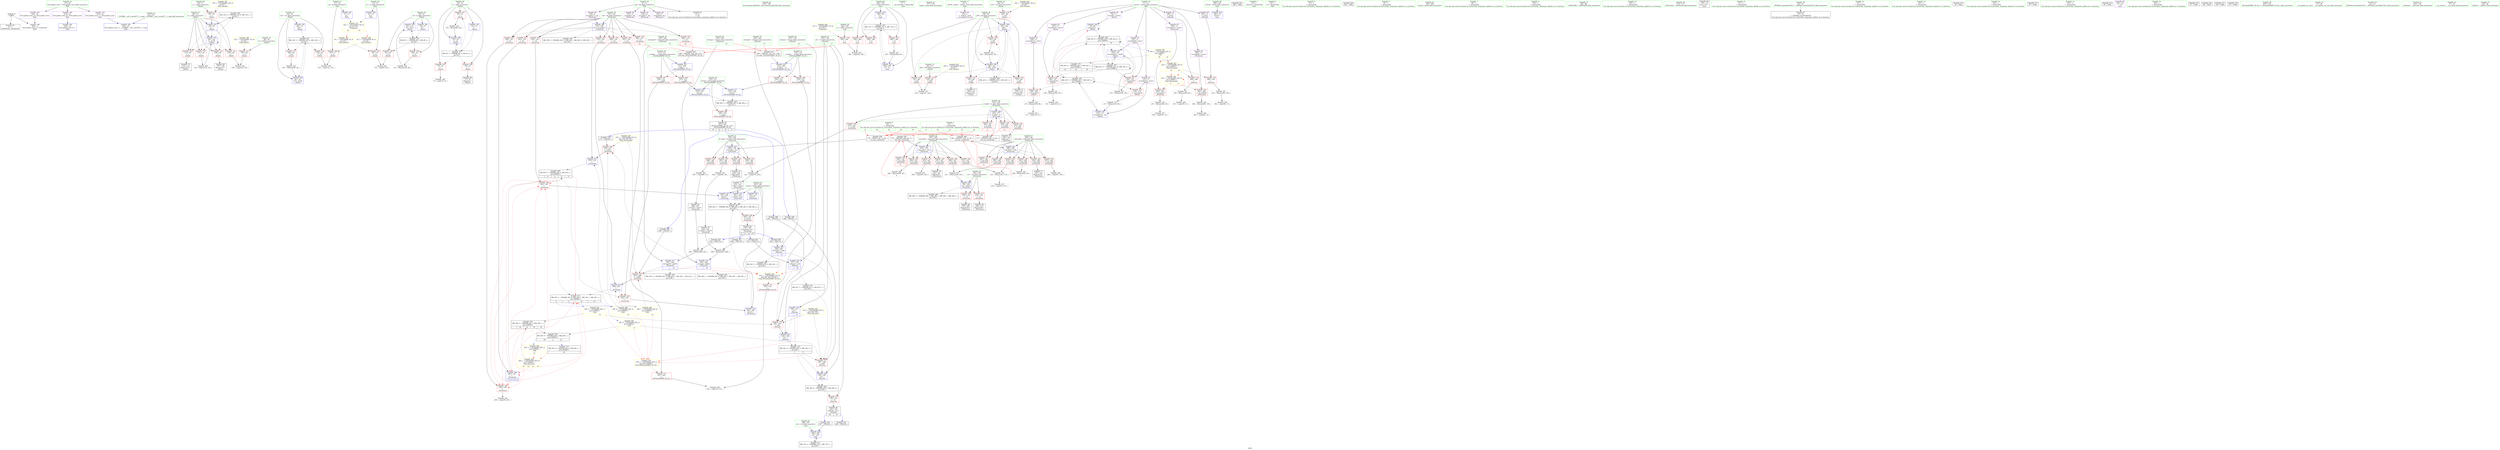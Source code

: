digraph "SVFG" {
	label="SVFG";

	Node0x55f0e3613b90 [shape=record,color=grey,label="{NodeID: 0\nNullPtr}"];
	Node0x55f0e3613b90 -> Node0x55f0e3639bb0[style=solid];
	Node0x55f0e3613b90 -> Node0x55f0e36410d0[style=solid];
	Node0x55f0e365d580 [shape=record,color=black,label="{NodeID: 360\nMR_14V_2 = PHI(MR_14V_4, MR_14V_1, )\npts\{61 \}\n}"];
	Node0x55f0e365d580 -> Node0x55f0e3641510[style=dashed];
	Node0x55f0e363b7e0 [shape=record,color=blue,label="{NodeID: 194\n54\<--127\ni2\<--inc19\n_Z4initv\n}"];
	Node0x55f0e363b7e0 -> Node0x55f0e365d080[style=dashed];
	Node0x55f0e3638a30 [shape=record,color=red,label="{NodeID: 111\n103\<--58\n\<--d\n_Z4initv\n}"];
	Node0x55f0e3638a30 -> Node0x55f0e364cea0[style=solid];
	Node0x55f0e3636cd0 [shape=record,color=green,label="{NodeID: 28\n52\<--53\ni\<--i_field_insensitive\n_Z4initv\n}"];
	Node0x55f0e3636cd0 -> Node0x55f0e3638550[style=solid];
	Node0x55f0e3636cd0 -> Node0x55f0e3638620[style=solid];
	Node0x55f0e3636cd0 -> Node0x55f0e36386f0[style=solid];
	Node0x55f0e3636cd0 -> Node0x55f0e36411d0[style=solid];
	Node0x55f0e3636cd0 -> Node0x55f0e3641370[style=solid];
	Node0x55f0e3643e50 [shape=record,color=blue,label="{NodeID: 222\n339\<--364\nref.tmp5\<--call6\n_Z4workv\n|{|<s2>17}}"];
	Node0x55f0e3643e50 -> Node0x55f0e36408c0[style=dashed];
	Node0x55f0e3643e50 -> Node0x55f0e365e480[style=dashed];
	Node0x55f0e3643e50:s2 -> Node0x55f0e3669060[style=dashed,color=red];
	Node0x55f0e363e9e0 [shape=record,color=red,label="{NodeID: 139\n231\<--187\n\<--tota.addr\n_Z5solveiiii\n}"];
	Node0x55f0e363e9e0 -> Node0x55f0e363a600[style=solid];
	Node0x55f0e3639470 [shape=record,color=green,label="{NodeID: 56\n345\<--346\nllvm.memset.p0i8.i64\<--llvm.memset.p0i8.i64_field_insensitive\n}"];
	Node0x55f0e3685fc0 [shape=record,color=black,label="{NodeID: 499\n364 = PHI(176, )\n}"];
	Node0x55f0e3685fc0 -> Node0x55f0e3643e50[style=solid];
	Node0x55f0e3669060 [shape=record,color=yellow,style=double,label="{NodeID: 416\n57V_1 = ENCHI(MR_57V_0)\npts\{196 198 338 340 \}\nFun[_ZSt3minIiERKT_S2_S2_]}"];
	Node0x55f0e3669060 -> Node0x55f0e36403e0[style=dashed];
	Node0x55f0e364bfa0 [shape=record,color=grey,label="{NodeID: 333\n394 = cmp(392, 393, )\n}"];
	Node0x55f0e36400a0 [shape=record,color=red,label="{NodeID: 167\n320\<--312\n\<--__a.addr\n_ZSt3minIiERKT_S2_S2_\n}"];
	Node0x55f0e36400a0 -> Node0x55f0e36404b0[style=solid];
	Node0x55f0e363ac80 [shape=record,color=black,label="{NodeID: 84\n334\<--370\n_Z4workv_ret\<--\n_Z4workv\n|{<s0>20|<s1>21}}"];
	Node0x55f0e363ac80:s0 -> Node0x55f0e3686400[style=solid,color=blue];
	Node0x55f0e363ac80:s1 -> Node0x55f0e3686570[style=solid,color=blue];
	Node0x55f0e3635040 [shape=record,color=green,label="{NodeID: 1\n7\<--1\n__dso_handle\<--dummyObj\nGlob }"];
	Node0x55f0e363b8b0 [shape=record,color=blue,label="{NodeID: 195\n62\<--15\ni21\<--\n_Z4initv\n}"];
	Node0x55f0e363b8b0 -> Node0x55f0e365f880[style=dashed];
	Node0x55f0e3638b00 [shape=record,color=red,label="{NodeID: 112\n102\<--60\n\<--j\n_Z4initv\n}"];
	Node0x55f0e3638b00 -> Node0x55f0e364cea0[style=solid];
	Node0x55f0e3636da0 [shape=record,color=green,label="{NodeID: 29\n54\<--55\ni2\<--i2_field_insensitive\n_Z4initv\n}"];
	Node0x55f0e3636da0 -> Node0x55f0e36387c0[style=solid];
	Node0x55f0e3636da0 -> Node0x55f0e3638890[style=solid];
	Node0x55f0e3636da0 -> Node0x55f0e3641440[style=solid];
	Node0x55f0e3636da0 -> Node0x55f0e363b7e0[style=solid];
	Node0x55f0e3649720 [shape=record,color=grey,label="{NodeID: 306\n269 = Binary(263, 268, )\n}"];
	Node0x55f0e3649720 -> Node0x55f0e363c4e0[style=solid];
	Node0x55f0e3643f20 [shape=record,color=blue,label="{NodeID: 223\n335\<--367\nret\<--\n_Z4workv\n}"];
	Node0x55f0e3643f20 -> Node0x55f0e365df80[style=dashed];
	Node0x55f0e363eab0 [shape=record,color=red,label="{NodeID: 140\n249\<--187\n\<--tota.addr\n_Z5solveiiii\n}"];
	Node0x55f0e363eab0 -> Node0x55f0e364a020[style=solid];
	Node0x55f0e3639570 [shape=record,color=green,label="{NodeID: 57\n377\<--378\nmain\<--main_field_insensitive\n}"];
	Node0x55f0e3686230 [shape=record,color=black,label="{NodeID: 500\n366 = PHI(307, )\n}"];
	Node0x55f0e3686230 -> Node0x55f0e36408c0[style=solid];
	Node0x55f0e364c120 [shape=record,color=grey,label="{NodeID: 334\n240 = cmp(239, 241, )\n}"];
	Node0x55f0e3640170 [shape=record,color=red,label="{NodeID: 168\n327\<--312\n\<--__a.addr\n_ZSt3minIiERKT_S2_S2_\n}"];
	Node0x55f0e3640170 -> Node0x55f0e3643b10[style=solid];
	Node0x55f0e363ad50 [shape=record,color=purple,label="{NodeID: 85\n33\<--4\n\<--_ZStL8__ioinit\n__cxx_global_var_init\n}"];
	Node0x55f0e36350d0 [shape=record,color=green,label="{NodeID: 2\n15\<--1\n\<--dummyObj\nCan only get source location for instruction, argument, global var or function.|{<s0>9|<s1>14|<s2>14|<s3>14|<s4>16}}"];
	Node0x55f0e36350d0:s0 -> Node0x55f0e3686b60[style=solid,color=red];
	Node0x55f0e36350d0:s1 -> Node0x55f0e3686780[style=solid,color=red];
	Node0x55f0e36350d0:s2 -> Node0x55f0e3686b60[style=solid,color=red];
	Node0x55f0e36350d0:s3 -> Node0x55f0e3686f60[style=solid,color=red];
	Node0x55f0e36350d0:s4 -> Node0x55f0e3686d60[style=solid,color=red];
	Node0x55f0e365df80 [shape=record,color=black,label="{NodeID: 362\nMR_59V_6 = PHI(MR_59V_5, MR_59V_4, )\npts\{336 \}\n}"];
	Node0x55f0e365df80 -> Node0x55f0e3640580[style=dashed];
	Node0x55f0e363b980 [shape=record,color=blue,label="{NodeID: 196\n68\<--138\nj29\<--\n_Z4initv\n}"];
	Node0x55f0e363b980 -> Node0x55f0e363da70[style=dashed];
	Node0x55f0e363b980 -> Node0x55f0e363db40[style=dashed];
	Node0x55f0e363b980 -> Node0x55f0e363dc10[style=dashed];
	Node0x55f0e363b980 -> Node0x55f0e363dce0[style=dashed];
	Node0x55f0e363b980 -> Node0x55f0e363bb20[style=dashed];
	Node0x55f0e363b980 -> Node0x55f0e365fd80[style=dashed];
	Node0x55f0e3638bd0 [shape=record,color=red,label="{NodeID: 113\n106\<--60\n\<--j\n_Z4initv\n}"];
	Node0x55f0e3638bd0 -> Node0x55f0e363a050[style=solid];
	Node0x55f0e3636e70 [shape=record,color=green,label="{NodeID: 30\n56\<--57\nc\<--c_field_insensitive\n_Z4initv\n}"];
	Node0x55f0e3636e70 -> Node0x55f0e3638960[style=solid];
	Node0x55f0e36498a0 [shape=record,color=grey,label="{NodeID: 307\n361 = Binary(360, 150, )\n}"];
	Node0x55f0e36498a0 -> Node0x55f0e364b520[style=solid];
	Node0x55f0e3643ff0 [shape=record,color=blue,label="{NodeID: 224\n380\<--15\nretval\<--\nmain\n}"];
	Node0x55f0e363eb80 [shape=record,color=red,label="{NodeID: 141\n265\<--187\n\<--tota.addr\n_Z5solveiiii\n}"];
	Node0x55f0e363eb80 -> Node0x55f0e3649a20[style=solid];
	Node0x55f0e3639670 [shape=record,color=green,label="{NodeID: 58\n380\<--381\nretval\<--retval_field_insensitive\nmain\n}"];
	Node0x55f0e3639670 -> Node0x55f0e3643ff0[style=solid];
	Node0x55f0e3686330 [shape=record,color=black,label="{NodeID: 501\n389 = PHI()\n}"];
	Node0x55f0e364c2a0 [shape=record,color=grey,label="{NodeID: 335\n151 = cmp(149, 15, )\n}"];
	Node0x55f0e3640240 [shape=record,color=red,label="{NodeID: 169\n318\<--314\n\<--__b.addr\n_ZSt3minIiERKT_S2_S2_\n}"];
	Node0x55f0e3640240 -> Node0x55f0e36403e0[style=solid];
	Node0x55f0e363ae20 [shape=record,color=purple,label="{NodeID: 86\n227\<--8\narrayidx\<--dp\n_Z5solveiiii\n}"];
	Node0x55f0e3635160 [shape=record,color=green,label="{NodeID: 3\n19\<--1\n_ZSt3cin\<--dummyObj\nGlob }"];
	Node0x55f0e365e480 [shape=record,color=black,label="{NodeID: 363\nMR_63V_3 = PHI(MR_63V_2, MR_63V_1, )\npts\{340 \}\n}"];
	Node0x55f0e363ba50 [shape=record,color=blue,label="{NodeID: 197\n155\<--157\narrayidx39\<--sub40\n_Z4initv\n}"];
	Node0x55f0e363ba50 -> Node0x55f0e365c680[style=dashed];
	Node0x55f0e3638ca0 [shape=record,color=red,label="{NodeID: 114\n113\<--60\n\<--j\n_Z4initv\n}"];
	Node0x55f0e3638ca0 -> Node0x55f0e363a120[style=solid];
	Node0x55f0e3636f40 [shape=record,color=green,label="{NodeID: 31\n58\<--59\nd\<--d_field_insensitive\n_Z4initv\n}"];
	Node0x55f0e3636f40 -> Node0x55f0e3638a30[style=solid];
	Node0x55f0e3641c30 [shape=record,color=yellow,style=double,label="{NodeID: 391\n24V_1 = ENCHI(MR_24V_0)\npts\{130000 \}\nFun[_Z5solveiiii]|{|<s2>9|<s3>11}}"];
	Node0x55f0e3641c30 -> Node0x55f0e363fbc0[style=dashed];
	Node0x55f0e3641c30 -> Node0x55f0e363fd60[style=dashed];
	Node0x55f0e3641c30:s2 -> Node0x55f0e3641c30[style=dashed,color=red];
	Node0x55f0e3641c30:s3 -> Node0x55f0e3641c30[style=dashed,color=red];
	Node0x55f0e3649a20 [shape=record,color=grey,label="{NodeID: 308\n266 = Binary(265, 84, )\n|{<s0>9}}"];
	Node0x55f0e3649a20:s0 -> Node0x55f0e3686d60[style=solid,color=red];
	Node0x55f0e36440c0 [shape=record,color=blue,label="{NodeID: 225\n384\<--84\ntc\<--\nmain\n}"];
	Node0x55f0e36440c0 -> Node0x55f0e3660780[style=dashed];
	Node0x55f0e363ec50 [shape=record,color=red,label="{NodeID: 142\n290\<--187\n\<--tota.addr\n_Z5solveiiii\n|{<s0>11}}"];
	Node0x55f0e363ec50:s0 -> Node0x55f0e3686d60[style=solid,color=red];
	Node0x55f0e3639740 [shape=record,color=green,label="{NodeID: 59\n382\<--383\nt\<--t_field_insensitive\nmain\n}"];
	Node0x55f0e3639740 -> Node0x55f0e3640990[style=solid];
	Node0x55f0e3686400 [shape=record,color=black,label="{NodeID: 502\n397 = PHI(334, )\n}"];
	Node0x55f0e3686400 -> Node0x55f0e3644190[style=solid];
	Node0x55f0e364c420 [shape=record,color=grey,label="{NodeID: 336\n221 = cmp(219, 220, )\n}"];
	Node0x55f0e364c420 -> Node0x55f0e363a390[style=solid];
	Node0x55f0e3640310 [shape=record,color=red,label="{NodeID: 170\n324\<--314\n\<--__b.addr\n_ZSt3minIiERKT_S2_S2_\n}"];
	Node0x55f0e3640310 -> Node0x55f0e3643a40[style=solid];
	Node0x55f0e363aef0 [shape=record,color=purple,label="{NodeID: 87\n230\<--8\narrayidx7\<--dp\n_Z5solveiiii\n}"];
	Node0x55f0e36351f0 [shape=record,color=green,label="{NodeID: 4\n20\<--1\n.str\<--dummyObj\nGlob }"];
	Node0x55f0e365e980 [shape=record,color=black,label="{NodeID: 364\nMR_44V_5 = PHI(MR_44V_4, MR_44V_3, )\npts\{100000 \}\n|{<s0>20|<s1>21}}"];
	Node0x55f0e365e980:s0 -> Node0x55f0e366e860[style=dashed,color=blue];
	Node0x55f0e365e980:s1 -> Node0x55f0e3661180[style=dashed,color=blue];
	Node0x55f0e363bb20 [shape=record,color=blue,label="{NodeID: 198\n68\<--162\nj29\<--inc43\n_Z4initv\n}"];
	Node0x55f0e363bb20 -> Node0x55f0e363da70[style=dashed];
	Node0x55f0e363bb20 -> Node0x55f0e363db40[style=dashed];
	Node0x55f0e363bb20 -> Node0x55f0e363dc10[style=dashed];
	Node0x55f0e363bb20 -> Node0x55f0e363dce0[style=dashed];
	Node0x55f0e363bb20 -> Node0x55f0e363bb20[style=dashed];
	Node0x55f0e363bb20 -> Node0x55f0e365fd80[style=dashed];
	Node0x55f0e363d660 [shape=record,color=red,label="{NodeID: 115\n121\<--60\n\<--j\n_Z4initv\n}"];
	Node0x55f0e363d660 -> Node0x55f0e3649ba0[style=solid];
	Node0x55f0e3637010 [shape=record,color=green,label="{NodeID: 32\n60\<--61\nj\<--j_field_insensitive\n_Z4initv\n}"];
	Node0x55f0e3637010 -> Node0x55f0e3638b00[style=solid];
	Node0x55f0e3637010 -> Node0x55f0e3638bd0[style=solid];
	Node0x55f0e3637010 -> Node0x55f0e3638ca0[style=solid];
	Node0x55f0e3637010 -> Node0x55f0e363d660[style=solid];
	Node0x55f0e3637010 -> Node0x55f0e3641510[style=solid];
	Node0x55f0e3637010 -> Node0x55f0e363b710[style=solid];
	Node0x55f0e3641d10 [shape=record,color=yellow,style=double,label="{NodeID: 392\n47V_1 = ENCHI(MR_47V_0)\npts\{336 338 340 \}\nFun[_Z5solveiiii]}"];
	Node0x55f0e3641d10 -> Node0x55f0e363fc90[style=dashed];
	Node0x55f0e3641d10 -> Node0x55f0e363fe30[style=dashed];
	Node0x55f0e3649ba0 [shape=record,color=grey,label="{NodeID: 309\n122 = Binary(121, 84, )\n}"];
	Node0x55f0e3649ba0 -> Node0x55f0e363b710[style=solid];
	Node0x55f0e3644190 [shape=record,color=blue,label="{NodeID: 226\n386\<--397\nret\<--call1\nmain\n}"];
	Node0x55f0e3644190 -> Node0x55f0e3660c80[style=dashed];
	Node0x55f0e363ed20 [shape=record,color=red,label="{NodeID: 143\n207\<--189\n\<--totb.addr\n_Z5solveiiii\n}"];
	Node0x55f0e363ed20 -> Node0x55f0e364c720[style=solid];
	Node0x55f0e3639810 [shape=record,color=green,label="{NodeID: 60\n384\<--385\ntc\<--tc_field_insensitive\nmain\n}"];
	Node0x55f0e3639810 -> Node0x55f0e3640a60[style=solid];
	Node0x55f0e3639810 -> Node0x55f0e3640b30[style=solid];
	Node0x55f0e3639810 -> Node0x55f0e3640c00[style=solid];
	Node0x55f0e3639810 -> Node0x55f0e36440c0[style=solid];
	Node0x55f0e3639810 -> Node0x55f0e3644260[style=solid];
	Node0x55f0e3686570 [shape=record,color=black,label="{NodeID: 503\n400 = PHI(334, )\n}"];
	Node0x55f0e3669440 [shape=record,color=yellow,style=double,label="{NodeID: 420\n44V_1 = ENCHI(MR_44V_0)\npts\{100000 \}\nFun[_Z4workv]|{|<s1>14|<s2>14|<s3>14|<s4>14}}"];
	Node0x55f0e3669440 -> Node0x55f0e3662580[style=dashed];
	Node0x55f0e3669440:s1 -> Node0x55f0e363fa20[style=dashed,color=red];
	Node0x55f0e3669440:s2 -> Node0x55f0e363faf0[style=dashed,color=red];
	Node0x55f0e3669440:s3 -> Node0x55f0e363c340[style=dashed,color=red];
	Node0x55f0e3669440:s4 -> Node0x55f0e365a480[style=dashed,color=red];
	Node0x55f0e364c5a0 [shape=record,color=grey,label="{NodeID: 337\n216 = cmp(215, 217, )\n}"];
	Node0x55f0e36403e0 [shape=record,color=red,label="{NodeID: 171\n319\<--318\n\<--\n_ZSt3minIiERKT_S2_S2_\n}"];
	Node0x55f0e36403e0 -> Node0x55f0e364b820[style=solid];
	Node0x55f0e363afc0 [shape=record,color=purple,label="{NodeID: 88\n233\<--8\narrayidx9\<--dp\n_Z5solveiiii\n}"];
	Node0x55f0e3635a30 [shape=record,color=green,label="{NodeID: 5\n23\<--1\n\<--dummyObj\nCan only get source location for instruction, argument, global var or function.}"];
	Node0x55f0e363bbf0 [shape=record,color=blue,label="{NodeID: 199\n62\<--167\ni21\<--inc46\n_Z4initv\n}"];
	Node0x55f0e363bbf0 -> Node0x55f0e365f880[style=dashed];
	Node0x55f0e363d730 [shape=record,color=red,label="{NodeID: 116\n132\<--62\n\<--i21\n_Z4initv\n}"];
	Node0x55f0e363d730 -> Node0x55f0e364c8a0[style=solid];
	Node0x55f0e36370e0 [shape=record,color=green,label="{NodeID: 33\n62\<--63\ni21\<--i21_field_insensitive\n_Z4initv\n}"];
	Node0x55f0e36370e0 -> Node0x55f0e363d730[style=solid];
	Node0x55f0e36370e0 -> Node0x55f0e363d800[style=solid];
	Node0x55f0e36370e0 -> Node0x55f0e363b8b0[style=solid];
	Node0x55f0e36370e0 -> Node0x55f0e363bbf0[style=solid];
	Node0x55f0e3641df0 [shape=record,color=yellow,style=double,label="{NodeID: 393\n2V_1 = ENCHI(MR_2V_0)\npts\{16 \}\nFun[_Z4initv]}"];
	Node0x55f0e3641df0 -> Node0x55f0e36383b0[style=dashed];
	Node0x55f0e3649d20 [shape=record,color=grey,label="{NodeID: 310\n257 = Binary(256, 84, )\n}"];
	Node0x55f0e3649d20 -> Node0x55f0e364b6a0[style=solid];
	Node0x55f0e3644260 [shape=record,color=blue,label="{NodeID: 227\n384\<--407\ntc\<--inc\nmain\n}"];
	Node0x55f0e3644260 -> Node0x55f0e3660780[style=dashed];
	Node0x55f0e363edf0 [shape=record,color=red,label="{NodeID: 144\n214\<--189\n\<--totb.addr\n_Z5solveiiii\n}"];
	Node0x55f0e363edf0 -> Node0x55f0e364b0a0[style=solid];
	Node0x55f0e36398e0 [shape=record,color=green,label="{NodeID: 61\n386\<--387\nret\<--ret_field_insensitive\nmain\n}"];
	Node0x55f0e36398e0 -> Node0x55f0e3644190[style=solid];
	Node0x55f0e36866b0 [shape=record,color=black,label="{NodeID: 504\n402 = PHI()\n}"];
	Node0x55f0e3669520 [shape=record,color=yellow,style=double,label="{NodeID: 421\n24V_1 = ENCHI(MR_24V_0)\npts\{130000 \}\nFun[_Z4workv]|{|<s2>14|<s3>16}}"];
	Node0x55f0e3669520 -> Node0x55f0e3640650[style=dashed];
	Node0x55f0e3669520 -> Node0x55f0e36407f0[style=dashed];
	Node0x55f0e3669520:s2 -> Node0x55f0e3641c30[style=dashed,color=red];
	Node0x55f0e3669520:s3 -> Node0x55f0e3641c30[style=dashed,color=red];
	Node0x55f0e364c720 [shape=record,color=grey,label="{NodeID: 338\n208 = cmp(207, 205, )\n}"];
	Node0x55f0e36404b0 [shape=record,color=red,label="{NodeID: 172\n321\<--320\n\<--\n_ZSt3minIiERKT_S2_S2_\n}"];
	Node0x55f0e36404b0 -> Node0x55f0e364b820[style=solid];
	Node0x55f0e363b090 [shape=record,color=purple,label="{NodeID: 89\n236\<--8\narrayidx11\<--dp\n_Z5solveiiii\n}"];
	Node0x55f0e363b090 -> Node0x55f0e363c1a0[style=solid];
	Node0x55f0e3635ac0 [shape=record,color=green,label="{NodeID: 6\n74\<--1\n\<--dummyObj\nCan only get source location for instruction, argument, global var or function.}"];
	Node0x55f0e363bcc0 [shape=record,color=blue,label="{NodeID: 200\n183\<--177\nst.addr\<--st\n_Z5solveiiii\n}"];
	Node0x55f0e363bcc0 -> Node0x55f0e363e1c0[style=dashed];
	Node0x55f0e363bcc0 -> Node0x55f0e363e290[style=dashed];
	Node0x55f0e363bcc0 -> Node0x55f0e363e360[style=dashed];
	Node0x55f0e363bcc0 -> Node0x55f0e363e430[style=dashed];
	Node0x55f0e363d800 [shape=record,color=red,label="{NodeID: 117\n166\<--62\n\<--i21\n_Z4initv\n}"];
	Node0x55f0e363d800 -> Node0x55f0e364b3a0[style=solid];
	Node0x55f0e36371b0 [shape=record,color=green,label="{NodeID: 34\n64\<--65\nc25\<--c25_field_insensitive\n_Z4initv\n}"];
	Node0x55f0e36371b0 -> Node0x55f0e363d8d0[style=solid];
	Node0x55f0e3641f00 [shape=record,color=yellow,style=double,label="{NodeID: 394\n4V_1 = ENCHI(MR_4V_0)\npts\{18 \}\nFun[_Z4initv]}"];
	Node0x55f0e3641f00 -> Node0x55f0e3638480[style=dashed];
	Node0x55f0e3649ea0 [shape=record,color=grey,label="{NodeID: 311\n350 = Binary(349, 84, )\n}"];
	Node0x55f0e3649ea0 -> Node0x55f0e364b9a0[style=solid];
	Node0x55f0e363eec0 [shape=record,color=red,label="{NodeID: 145\n234\<--189\n\<--totb.addr\n_Z5solveiiii\n}"];
	Node0x55f0e363eec0 -> Node0x55f0e363a6d0[style=solid];
	Node0x55f0e36399b0 [shape=record,color=green,label="{NodeID: 62\n403\<--404\nprintf\<--printf_field_insensitive\n}"];
	Node0x55f0e3686780 [shape=record,color=black,label="{NodeID: 505\n177 = PHI(264, 289, 15, 84, )\n0th arg _Z5solveiiii }"];
	Node0x55f0e3686780 -> Node0x55f0e363bcc0[style=solid];
	Node0x55f0e3669600 [shape=record,color=yellow,style=double,label="{NodeID: 422\n67V_1 = ENCHI(MR_67V_0)\npts\{196 198 \}\nFun[_Z4workv]}"];
	Node0x55f0e3669600 -> Node0x55f0e3640720[style=dashed];
	Node0x55f0e3669600 -> Node0x55f0e36408c0[style=dashed];
	Node0x55f0e364c8a0 [shape=record,color=grey,label="{NodeID: 339\n134 = cmp(132, 133, )\n}"];
	Node0x55f0e3640580 [shape=record,color=red,label="{NodeID: 173\n370\<--335\n\<--ret\n_Z4workv\n}"];
	Node0x55f0e3640580 -> Node0x55f0e363ac80[style=solid];
	Node0x55f0e363b160 [shape=record,color=purple,label="{NodeID: 90\n78\<--11\narrayidx\<--active\n_Z4initv\n}"];
	Node0x55f0e363b160 -> Node0x55f0e36412a0[style=solid];
	Node0x55f0e3635b50 [shape=record,color=green,label="{NodeID: 7\n80\<--1\n\<--dummyObj\nCan only get source location for instruction, argument, global var or function.}"];
	Node0x55f0e365f880 [shape=record,color=black,label="{NodeID: 367\nMR_16V_3 = PHI(MR_16V_4, MR_16V_2, )\npts\{63 \}\n}"];
	Node0x55f0e365f880 -> Node0x55f0e363d730[style=dashed];
	Node0x55f0e365f880 -> Node0x55f0e363d800[style=dashed];
	Node0x55f0e365f880 -> Node0x55f0e363bbf0[style=dashed];
	Node0x55f0e363bd90 [shape=record,color=blue,label="{NodeID: 201\n185\<--178\nlst.addr\<--lst\n_Z5solveiiii\n}"];
	Node0x55f0e363bd90 -> Node0x55f0e363e500[style=dashed];
	Node0x55f0e363bd90 -> Node0x55f0e363e5d0[style=dashed];
	Node0x55f0e363bd90 -> Node0x55f0e363e6a0[style=dashed];
	Node0x55f0e363bd90 -> Node0x55f0e363e770[style=dashed];
	Node0x55f0e363d8d0 [shape=record,color=red,label="{NodeID: 118\n138\<--64\n\<--c25\n_Z4initv\n}"];
	Node0x55f0e363d8d0 -> Node0x55f0e363b980[style=solid];
	Node0x55f0e3637280 [shape=record,color=green,label="{NodeID: 35\n66\<--67\nd26\<--d26_field_insensitive\n_Z4initv\n}"];
	Node0x55f0e3637280 -> Node0x55f0e363d9a0[style=solid];
	Node0x55f0e364a020 [shape=record,color=grey,label="{NodeID: 312\n251 = Binary(249, 250, )\n}"];
	Node0x55f0e364a020 -> Node0x55f0e363c410[style=solid];
	Node0x55f0e363ef90 [shape=record,color=red,label="{NodeID: 146\n250\<--189\n\<--totb.addr\n_Z5solveiiii\n}"];
	Node0x55f0e363ef90 -> Node0x55f0e364a020[style=solid];
	Node0x55f0e3639ab0 [shape=record,color=green,label="{NodeID: 63\n24\<--414\n_GLOBAL__sub_I_azure97_1_1.cpp\<--_GLOBAL__sub_I_azure97_1_1.cpp_field_insensitive\n}"];
	Node0x55f0e3639ab0 -> Node0x55f0e3640fd0[style=solid];
	Node0x55f0e3686b60 [shape=record,color=black,label="{NodeID: 506\n178 = PHI(15, 84, 15, 84, )\n1st arg _Z5solveiiii }"];
	Node0x55f0e3686b60 -> Node0x55f0e363bd90[style=solid];
	Node0x55f0e364ca20 [shape=record,color=grey,label="{NodeID: 340\n73 = cmp(72, 74, )\n}"];
	Node0x55f0e3640650 [shape=record,color=red,label="{NodeID: 174\n349\<--348\n\<--\n_Z4workv\n}"];
	Node0x55f0e3640650 -> Node0x55f0e3649ea0[style=solid];
	Node0x55f0e363b230 [shape=record,color=purple,label="{NodeID: 91\n108\<--11\narrayidx12\<--active\n_Z4initv\n}"];
	Node0x55f0e363b230 -> Node0x55f0e363ddb0[style=solid];
	Node0x55f0e3635be0 [shape=record,color=green,label="{NodeID: 8\n84\<--1\n\<--dummyObj\nCan only get source location for instruction, argument, global var or function.|{<s0>11|<s1>14|<s2>16|<s3>16|<s4>16}}"];
	Node0x55f0e3635be0:s0 -> Node0x55f0e3686b60[style=solid,color=red];
	Node0x55f0e3635be0:s1 -> Node0x55f0e3686d60[style=solid,color=red];
	Node0x55f0e3635be0:s2 -> Node0x55f0e3686780[style=solid,color=red];
	Node0x55f0e3635be0:s3 -> Node0x55f0e3686b60[style=solid,color=red];
	Node0x55f0e3635be0:s4 -> Node0x55f0e3686f60[style=solid,color=red];
	Node0x55f0e365fd80 [shape=record,color=black,label="{NodeID: 368\nMR_22V_2 = PHI(MR_22V_4, MR_22V_1, )\npts\{69 \}\n}"];
	Node0x55f0e365fd80 -> Node0x55f0e363b980[style=dashed];
	Node0x55f0e363be60 [shape=record,color=blue,label="{NodeID: 202\n187\<--179\ntota.addr\<--tota\n_Z5solveiiii\n}"];
	Node0x55f0e363be60 -> Node0x55f0e363e840[style=dashed];
	Node0x55f0e363be60 -> Node0x55f0e363e910[style=dashed];
	Node0x55f0e363be60 -> Node0x55f0e363e9e0[style=dashed];
	Node0x55f0e363be60 -> Node0x55f0e363eab0[style=dashed];
	Node0x55f0e363be60 -> Node0x55f0e363eb80[style=dashed];
	Node0x55f0e363be60 -> Node0x55f0e363ec50[style=dashed];
	Node0x55f0e363d9a0 [shape=record,color=red,label="{NodeID: 119\n142\<--66\n\<--d26\n_Z4initv\n}"];
	Node0x55f0e363d9a0 -> Node0x55f0e364bca0[style=solid];
	Node0x55f0e3637350 [shape=record,color=green,label="{NodeID: 36\n68\<--69\nj29\<--j29_field_insensitive\n_Z4initv\n}"];
	Node0x55f0e3637350 -> Node0x55f0e363da70[style=solid];
	Node0x55f0e3637350 -> Node0x55f0e363db40[style=solid];
	Node0x55f0e3637350 -> Node0x55f0e363dc10[style=solid];
	Node0x55f0e3637350 -> Node0x55f0e363dce0[style=solid];
	Node0x55f0e3637350 -> Node0x55f0e363b980[style=solid];
	Node0x55f0e3637350 -> Node0x55f0e363bb20[style=solid];
	Node0x55f0e364a1a0 [shape=record,color=grey,label="{NodeID: 313\n117 = Binary(116, 84, )\n}"];
	Node0x55f0e364a1a0 -> Node0x55f0e363b640[style=solid];
	Node0x55f0e363f060 [shape=record,color=red,label="{NodeID: 147\n267\<--189\n\<--totb.addr\n_Z5solveiiii\n|{<s0>9}}"];
	Node0x55f0e363f060:s0 -> Node0x55f0e3686f60[style=solid,color=red];
	Node0x55f0e3639bb0 [shape=record,color=black,label="{NodeID: 64\n2\<--3\ndummyVal\<--dummyVal\n}"];
	Node0x55f0e3686d60 [shape=record,color=black,label="{NodeID: 507\n179 = PHI(266, 290, 84, 15, )\n2nd arg _Z5solveiiii }"];
	Node0x55f0e3686d60 -> Node0x55f0e363be60[style=solid];
	Node0x55f0e364cba0 [shape=record,color=grey,label="{NodeID: 341\n95 = cmp(93, 94, )\n}"];
	Node0x55f0e3640720 [shape=record,color=red,label="{NodeID: 175\n356\<--355\n\<--call1\n_Z4workv\n}"];
	Node0x55f0e3640720 -> Node0x55f0e3643d80[style=solid];
	Node0x55f0e363b300 [shape=record,color=purple,label="{NodeID: 92\n115\<--11\narrayidx14\<--active\n_Z4initv\n}"];
	Node0x55f0e363b300 -> Node0x55f0e363de80[style=solid];
	Node0x55f0e363b300 -> Node0x55f0e363b640[style=solid];
	Node0x55f0e3635c70 [shape=record,color=green,label="{NodeID: 9\n150\<--1\n\<--dummyObj\nCan only get source location for instruction, argument, global var or function.}"];
	Node0x55f0e3660280 [shape=record,color=black,label="{NodeID: 369\nMR_24V_8 = PHI(MR_24V_9, MR_24V_4, )\npts\{130000 \}\n|{|<s5>19}}"];
	Node0x55f0e3660280 -> Node0x55f0e363df50[style=dashed];
	Node0x55f0e3660280 -> Node0x55f0e363e020[style=dashed];
	Node0x55f0e3660280 -> Node0x55f0e363ba50[style=dashed];
	Node0x55f0e3660280 -> Node0x55f0e365c680[style=dashed];
	Node0x55f0e3660280 -> Node0x55f0e3660280[style=dashed];
	Node0x55f0e3660280:s5 -> Node0x55f0e366e700[style=dashed,color=blue];
	Node0x55f0e363bf30 [shape=record,color=blue,label="{NodeID: 203\n189\<--180\ntotb.addr\<--totb\n_Z5solveiiii\n}"];
	Node0x55f0e363bf30 -> Node0x55f0e363ed20[style=dashed];
	Node0x55f0e363bf30 -> Node0x55f0e363edf0[style=dashed];
	Node0x55f0e363bf30 -> Node0x55f0e363eec0[style=dashed];
	Node0x55f0e363bf30 -> Node0x55f0e363ef90[style=dashed];
	Node0x55f0e363bf30 -> Node0x55f0e363f060[style=dashed];
	Node0x55f0e363bf30 -> Node0x55f0e363f130[style=dashed];
	Node0x55f0e363da70 [shape=record,color=red,label="{NodeID: 120\n141\<--68\n\<--j29\n_Z4initv\n}"];
	Node0x55f0e363da70 -> Node0x55f0e364bca0[style=solid];
	Node0x55f0e3637420 [shape=record,color=green,label="{NodeID: 37\n88\<--89\n_ZNSirsERi\<--_ZNSirsERi_field_insensitive\n}"];
	Node0x55f0e36421a0 [shape=record,color=yellow,style=double,label="{NodeID: 397\n10V_1 = ENCHI(MR_10V_0)\npts\{57 \}\nFun[_Z4initv]}"];
	Node0x55f0e36421a0 -> Node0x55f0e3638960[style=dashed];
	Node0x55f0e364a320 [shape=record,color=grey,label="{NodeID: 314\n149 = Binary(148, 150, )\n}"];
	Node0x55f0e364a320 -> Node0x55f0e364c2a0[style=solid];
	Node0x55f0e363f130 [shape=record,color=red,label="{NodeID: 148\n291\<--189\n\<--totb.addr\n_Z5solveiiii\n}"];
	Node0x55f0e363f130 -> Node0x55f0e364aaa0[style=solid];
	Node0x55f0e3639cb0 [shape=record,color=black,label="{NodeID: 65\n9\<--8\n\<--dp\nCan only get source location for instruction, argument, global var or function.}"];
	Node0x55f0e3686f60 [shape=record,color=black,label="{NodeID: 508\n180 = PHI(267, 292, 15, 84, )\n3rd arg _Z5solveiiii }"];
	Node0x55f0e3686f60 -> Node0x55f0e363bf30[style=solid];
	Node0x55f0e364cd20 [shape=record,color=grey,label="{NodeID: 342\n287 = cmp(286, 15, )\n}"];
	Node0x55f0e364cd20 -> Node0x55f0e363aa10[style=solid];
	Node0x55f0e36407f0 [shape=record,color=red,label="{NodeID: 176\n360\<--359\n\<--\n_Z4workv\n}"];
	Node0x55f0e36407f0 -> Node0x55f0e36498a0[style=solid];
	Node0x55f0e363b3d0 [shape=record,color=purple,label="{NodeID: 93\n147\<--11\narrayidx34\<--active\n_Z4initv\n}"];
	Node0x55f0e363b3d0 -> Node0x55f0e363df50[style=solid];
	Node0x55f0e3635d00 [shape=record,color=green,label="{NodeID: 10\n205\<--1\n\<--dummyObj\nCan only get source location for instruction, argument, global var or function.}"];
	Node0x55f0e3660780 [shape=record,color=black,label="{NodeID: 370\nMR_73V_3 = PHI(MR_73V_4, MR_73V_2, )\npts\{385 \}\n}"];
	Node0x55f0e3660780 -> Node0x55f0e3640a60[style=dashed];
	Node0x55f0e3660780 -> Node0x55f0e3640b30[style=dashed];
	Node0x55f0e3660780 -> Node0x55f0e3640c00[style=dashed];
	Node0x55f0e3660780 -> Node0x55f0e3644260[style=dashed];
	Node0x55f0e363c000 [shape=record,color=blue,label="{NodeID: 204\n181\<--211\nretval\<--\n_Z5solveiiii\n}"];
	Node0x55f0e363c000 -> Node0x55f0e3659080[style=dashed];
	Node0x55f0e363db40 [shape=record,color=red,label="{NodeID: 121\n145\<--68\n\<--j29\n_Z4initv\n}"];
	Node0x55f0e363db40 -> Node0x55f0e363a1f0[style=solid];
	Node0x55f0e3637520 [shape=record,color=green,label="{NodeID: 38\n174\<--175\n_Z5solveiiii\<--_Z5solveiiii_field_insensitive\n}"];
	Node0x55f0e3642280 [shape=record,color=yellow,style=double,label="{NodeID: 398\n12V_1 = ENCHI(MR_12V_0)\npts\{59 \}\nFun[_Z4initv]}"];
	Node0x55f0e3642280 -> Node0x55f0e3638a30[style=dashed];
	Node0x55f0e364a4a0 [shape=record,color=grey,label="{NodeID: 315\n110 = Binary(109, 84, )\n}"];
	Node0x55f0e364a4a0 -> Node0x55f0e364be20[style=solid];
	Node0x55f0e363f200 [shape=record,color=red,label="{NodeID: 149\n238\<--191\n\<--ret\n_Z5solveiiii\n}"];
	Node0x55f0e363f200 -> Node0x55f0e363fa20[style=solid];
	Node0x55f0e3639db0 [shape=record,color=black,label="{NodeID: 66\n379\<--15\nmain_ret\<--\nmain\n}"];
	Node0x55f0e3687160 [shape=record,color=black,label="{NodeID: 509\n308 = PHI(260, 285, 335, 335, )\n0th arg _ZSt3minIiERKT_S2_S2_ }"];
	Node0x55f0e3687160 -> Node0x55f0e36438a0[style=solid];
	Node0x55f0e364cea0 [shape=record,color=grey,label="{NodeID: 343\n104 = cmp(102, 103, )\n}"];
	Node0x55f0e36408c0 [shape=record,color=red,label="{NodeID: 177\n367\<--366\n\<--call7\n_Z4workv\n}"];
	Node0x55f0e36408c0 -> Node0x55f0e3643f20[style=solid];
	Node0x55f0e363b4a0 [shape=record,color=purple,label="{NodeID: 94\n155\<--11\narrayidx39\<--active\n_Z4initv\n}"];
	Node0x55f0e363b4a0 -> Node0x55f0e363e020[style=solid];
	Node0x55f0e363b4a0 -> Node0x55f0e363ba50[style=solid];
	Node0x55f0e3635d90 [shape=record,color=green,label="{NodeID: 11\n211\<--1\n\<--dummyObj\nCan only get source location for instruction, argument, global var or function.}"];
	Node0x55f0e3660c80 [shape=record,color=black,label="{NodeID: 371\nMR_75V_2 = PHI(MR_75V_3, MR_75V_1, )\npts\{387 \}\n}"];
	Node0x55f0e3660c80 -> Node0x55f0e3644190[style=dashed];
	Node0x55f0e363c0d0 [shape=record,color=blue,label="{NodeID: 205\n181\<--222\nretval\<--conv\n_Z5solveiiii\n}"];
	Node0x55f0e363c0d0 -> Node0x55f0e3659080[style=dashed];
	Node0x55f0e363dc10 [shape=record,color=red,label="{NodeID: 122\n153\<--68\n\<--j29\n_Z4initv\n}"];
	Node0x55f0e363dc10 -> Node0x55f0e363a2c0[style=solid];
	Node0x55f0e3637620 [shape=record,color=green,label="{NodeID: 39\n181\<--182\nretval\<--retval_field_insensitive\n_Z5solveiiii\n}"];
	Node0x55f0e3637620 -> Node0x55f0e363e0f0[style=solid];
	Node0x55f0e3637620 -> Node0x55f0e363c000[style=solid];
	Node0x55f0e3637620 -> Node0x55f0e363c0d0[style=solid];
	Node0x55f0e3637620 -> Node0x55f0e363c270[style=solid];
	Node0x55f0e3637620 -> Node0x55f0e36437d0[style=solid];
	Node0x55f0e364a620 [shape=record,color=grey,label="{NodeID: 316\n294 = Binary(288, 293, )\n}"];
	Node0x55f0e364a620 -> Node0x55f0e3643630[style=solid];
	Node0x55f0e363f2d0 [shape=record,color=red,label="{NodeID: 150\n243\<--191\n\<--ret\n_Z5solveiiii\n}"];
	Node0x55f0e363f2d0 -> Node0x55f0e363faf0[style=solid];
	Node0x55f0e3639e80 [shape=record,color=black,label="{NodeID: 67\n35\<--36\n\<--_ZNSt8ios_base4InitD1Ev\nCan only get source location for instruction, argument, global var or function.}"];
	Node0x55f0e3687360 [shape=record,color=black,label="{NodeID: 510\n309 = PHI(195, 197, 337, 339, )\n1st arg _ZSt3minIiERKT_S2_S2_ }"];
	Node0x55f0e3687360 -> Node0x55f0e3643970[style=solid];
	Node0x55f0e364d020 [shape=record,color=grey,label="{NodeID: 344\n283 = cmp(282, 15, )\n}"];
	Node0x55f0e3640990 [shape=record,color=red,label="{NodeID: 178\n393\<--382\n\<--t\nmain\n}"];
	Node0x55f0e3640990 -> Node0x55f0e364bfa0[style=solid];
	Node0x55f0e363b570 [shape=record,color=purple,label="{NodeID: 95\n255\<--11\narrayidx17\<--active\n_Z5solveiiii\n}"];
	Node0x55f0e363b570 -> Node0x55f0e363fbc0[style=solid];
	Node0x55f0e3635e20 [shape=record,color=green,label="{NodeID: 12\n217\<--1\n\<--dummyObj\nCan only get source location for instruction, argument, global var or function.}"];
	Node0x55f0e3661180 [shape=record,color=black,label="{NodeID: 372\nMR_44V_2 = PHI(MR_44V_4, MR_44V_1, )\npts\{100000 \}\n|{<s0>20}}"];
	Node0x55f0e3661180:s0 -> Node0x55f0e3669440[style=dashed,color=red];
	Node0x55f0e363c1a0 [shape=record,color=blue,label="{NodeID: 206\n191\<--236\nret\<--arrayidx11\n_Z5solveiiii\n}"];
	Node0x55f0e363c1a0 -> Node0x55f0e363f200[style=dashed];
	Node0x55f0e363c1a0 -> Node0x55f0e363f2d0[style=dashed];
	Node0x55f0e363c1a0 -> Node0x55f0e363f3a0[style=dashed];
	Node0x55f0e363c1a0 -> Node0x55f0e363f470[style=dashed];
	Node0x55f0e363c1a0 -> Node0x55f0e363f540[style=dashed];
	Node0x55f0e363c1a0 -> Node0x55f0e363f610[style=dashed];
	Node0x55f0e363c1a0 -> Node0x55f0e363f6e0[style=dashed];
	Node0x55f0e363c1a0 -> Node0x55f0e363f7b0[style=dashed];
	Node0x55f0e363c1a0 -> Node0x55f0e3658b80[style=dashed];
	Node0x55f0e363dce0 [shape=record,color=red,label="{NodeID: 123\n161\<--68\n\<--j29\n_Z4initv\n}"];
	Node0x55f0e363dce0 -> Node0x55f0e364a920[style=solid];
	Node0x55f0e36376f0 [shape=record,color=green,label="{NodeID: 40\n183\<--184\nst.addr\<--st.addr_field_insensitive\n_Z5solveiiii\n}"];
	Node0x55f0e36376f0 -> Node0x55f0e363e1c0[style=solid];
	Node0x55f0e36376f0 -> Node0x55f0e363e290[style=solid];
	Node0x55f0e36376f0 -> Node0x55f0e363e360[style=solid];
	Node0x55f0e36376f0 -> Node0x55f0e363e430[style=solid];
	Node0x55f0e36376f0 -> Node0x55f0e363bcc0[style=solid];
	Node0x55f0e364a7a0 [shape=record,color=grey,label="{NodeID: 317\n407 = Binary(406, 84, )\n}"];
	Node0x55f0e364a7a0 -> Node0x55f0e3644260[style=solid];
	Node0x55f0e363f3a0 [shape=record,color=red,label="{NodeID: 151\n247\<--191\n\<--ret\n_Z5solveiiii\n}"];
	Node0x55f0e363f3a0 -> Node0x55f0e363c340[style=solid];
	Node0x55f0e3639f80 [shape=record,color=black,label="{NodeID: 68\n77\<--76\nidxprom\<--\n_Z4initv\n}"];
	Node0x55f0e3687f80 [shape=record,color=black,label="{NodeID: 511\n268 = PHI(176, )\n}"];
	Node0x55f0e3687f80 -> Node0x55f0e3649720[style=solid];
	Node0x55f0e364d1a0 [shape=record,color=grey,label="{NodeID: 345\n204 = cmp(203, 205, )\n}"];
	Node0x55f0e3640a60 [shape=record,color=red,label="{NodeID: 179\n392\<--384\n\<--tc\nmain\n}"];
	Node0x55f0e3640a60 -> Node0x55f0e364bfa0[style=solid];
	Node0x55f0e3637d70 [shape=record,color=purple,label="{NodeID: 96\n280\<--11\narrayidx26\<--active\n_Z5solveiiii\n}"];
	Node0x55f0e3637d70 -> Node0x55f0e363fd60[style=solid];
	Node0x55f0e3635eb0 [shape=record,color=green,label="{NodeID: 13\n241\<--1\n\<--dummyObj\nCan only get source location for instruction, argument, global var or function.}"];
	Node0x55f0e3661680 [shape=record,color=black,label="{NodeID: 373\nMR_24V_2 = PHI(MR_24V_3, MR_24V_1, )\npts\{130000 \}\n|{<s0>19|<s1>19|<s2>19}}"];
	Node0x55f0e3661680:s0 -> Node0x55f0e36412a0[style=dashed,color=red];
	Node0x55f0e3661680:s1 -> Node0x55f0e365b780[style=dashed,color=red];
	Node0x55f0e3661680:s2 -> Node0x55f0e3660280[style=dashed,color=red];
	Node0x55f0e363c270 [shape=record,color=blue,label="{NodeID: 207\n181\<--244\nretval\<--\n_Z5solveiiii\n}"];
	Node0x55f0e363c270 -> Node0x55f0e3659080[style=dashed];
	Node0x55f0e363ddb0 [shape=record,color=red,label="{NodeID: 124\n109\<--108\n\<--arrayidx12\n_Z4initv\n}"];
	Node0x55f0e363ddb0 -> Node0x55f0e364a4a0[style=solid];
	Node0x55f0e36377c0 [shape=record,color=green,label="{NodeID: 41\n185\<--186\nlst.addr\<--lst.addr_field_insensitive\n_Z5solveiiii\n}"];
	Node0x55f0e36377c0 -> Node0x55f0e363e500[style=solid];
	Node0x55f0e36377c0 -> Node0x55f0e363e5d0[style=solid];
	Node0x55f0e36377c0 -> Node0x55f0e363e6a0[style=solid];
	Node0x55f0e36377c0 -> Node0x55f0e363e770[style=solid];
	Node0x55f0e36377c0 -> Node0x55f0e363bd90[style=solid];
	Node0x55f0e3643530 [shape=record,color=yellow,style=double,label="{NodeID: 401\n18V_1 = ENCHI(MR_18V_0)\npts\{65 \}\nFun[_Z4initv]}"];
	Node0x55f0e3643530 -> Node0x55f0e363d8d0[style=dashed];
	Node0x55f0e364a920 [shape=record,color=grey,label="{NodeID: 318\n162 = Binary(161, 84, )\n}"];
	Node0x55f0e364a920 -> Node0x55f0e363bb20[style=solid];
	Node0x55f0e363f470 [shape=record,color=red,label="{NodeID: 152\n260\<--191\n\<--ret\n_Z5solveiiii\n|{<s0>10}}"];
	Node0x55f0e363f470:s0 -> Node0x55f0e3687160[style=solid,color=red];
	Node0x55f0e363a050 [shape=record,color=black,label="{NodeID: 69\n107\<--106\nidxprom11\<--\n_Z4initv\n}"];
	Node0x55f0e36881b0 [shape=record,color=black,label="{NodeID: 512\n34 = PHI()\n}"];
	Node0x55f0e3658b80 [shape=record,color=black,label="{NodeID: 346\nMR_36V_2 = PHI(MR_36V_3, MR_36V_1, MR_36V_3, MR_36V_1, )\npts\{192 \}\n}"];
	Node0x55f0e3640b30 [shape=record,color=red,label="{NodeID: 180\n399\<--384\n\<--tc\nmain\n}"];
	Node0x55f0e3637e40 [shape=record,color=purple,label="{NodeID: 97\n348\<--11\n\<--active\n_Z4workv\n}"];
	Node0x55f0e3637e40 -> Node0x55f0e3640650[style=solid];
	Node0x55f0e3635f40 [shape=record,color=green,label="{NodeID: 14\n342\<--1\n\<--dummyObj\nCan only get source location for instruction, argument, global var or function.}"];
	Node0x55f0e3661b80 [shape=record,color=black,label="{NodeID: 374\nMR_59V_4 = PHI(MR_59V_3, MR_59V_2, )\npts\{336 \}\n|{|<s3>17}}"];
	Node0x55f0e3661b80 -> Node0x55f0e36408c0[style=dashed];
	Node0x55f0e3661b80 -> Node0x55f0e3643f20[style=dashed];
	Node0x55f0e3661b80 -> Node0x55f0e365df80[style=dashed];
	Node0x55f0e3661b80:s3 -> Node0x55f0e3668f50[style=dashed,color=red];
	Node0x55f0e363c340 [shape=record,color=blue,label="{NodeID: 208\n247\<--211\n\<--\n_Z5solveiiii\n|{|<s1>9|<s2>9|<s3>9|<s4>9}}"];
	Node0x55f0e363c340 -> Node0x55f0e3663980[style=dashed];
	Node0x55f0e363c340:s1 -> Node0x55f0e363fa20[style=dashed,color=red];
	Node0x55f0e363c340:s2 -> Node0x55f0e363faf0[style=dashed,color=red];
	Node0x55f0e363c340:s3 -> Node0x55f0e363c340[style=dashed,color=red];
	Node0x55f0e363c340:s4 -> Node0x55f0e365a480[style=dashed,color=red];
	Node0x55f0e363de80 [shape=record,color=red,label="{NodeID: 125\n116\<--115\n\<--arrayidx14\n_Z4initv\n}"];
	Node0x55f0e363de80 -> Node0x55f0e364a1a0[style=solid];
	Node0x55f0e3637890 [shape=record,color=green,label="{NodeID: 42\n187\<--188\ntota.addr\<--tota.addr_field_insensitive\n_Z5solveiiii\n}"];
	Node0x55f0e3637890 -> Node0x55f0e363e840[style=solid];
	Node0x55f0e3637890 -> Node0x55f0e363e910[style=solid];
	Node0x55f0e3637890 -> Node0x55f0e363e9e0[style=solid];
	Node0x55f0e3637890 -> Node0x55f0e363eab0[style=solid];
	Node0x55f0e3637890 -> Node0x55f0e363eb80[style=solid];
	Node0x55f0e3637890 -> Node0x55f0e363ec50[style=solid];
	Node0x55f0e3637890 -> Node0x55f0e363be60[style=solid];
	Node0x55f0e365aeb0 [shape=record,color=yellow,style=double,label="{NodeID: 402\n20V_1 = ENCHI(MR_20V_0)\npts\{67 \}\nFun[_Z4initv]}"];
	Node0x55f0e365aeb0 -> Node0x55f0e363d9a0[style=dashed];
	Node0x55f0e364aaa0 [shape=record,color=grey,label="{NodeID: 319\n292 = Binary(291, 84, )\n|{<s0>11}}"];
	Node0x55f0e364aaa0:s0 -> Node0x55f0e3686f60[style=solid,color=red];
	Node0x55f0e363f540 [shape=record,color=red,label="{NodeID: 153\n275\<--191\n\<--ret\n_Z5solveiiii\n}"];
	Node0x55f0e363f540 -> Node0x55f0e363c5b0[style=solid];
	Node0x55f0e363a120 [shape=record,color=black,label="{NodeID: 70\n114\<--113\nidxprom13\<--\n_Z4initv\n}"];
	Node0x55f0e3688280 [shape=record,color=black,label="{NodeID: 513\n87 = PHI()\n}"];
	Node0x55f0e3659080 [shape=record,color=black,label="{NodeID: 347\nMR_26V_3 = PHI(MR_26V_6, MR_26V_4, MR_26V_5, MR_26V_2, )\npts\{182 \}\n}"];
	Node0x55f0e3659080 -> Node0x55f0e363e0f0[style=dashed];
	Node0x55f0e3640c00 [shape=record,color=red,label="{NodeID: 181\n406\<--384\n\<--tc\nmain\n}"];
	Node0x55f0e3640c00 -> Node0x55f0e364a7a0[style=solid];
	Node0x55f0e3637f10 [shape=record,color=purple,label="{NodeID: 98\n359\<--11\n\<--active\n_Z4workv\n}"];
	Node0x55f0e3637f10 -> Node0x55f0e36407f0[style=solid];
	Node0x55f0e3635fd0 [shape=record,color=green,label="{NodeID: 15\n343\<--1\n\<--dummyObj\nCan only get source location for instruction, argument, global var or function.}"];
	Node0x55f0e3662080 [shape=record,color=black,label="{NodeID: 375\nMR_61V_3 = PHI(MR_61V_2, MR_61V_1, )\npts\{338 \}\n}"];
	Node0x55f0e3662080 -> Node0x55f0e36408c0[style=dashed];
	Node0x55f0e363c410 [shape=record,color=blue,label="{NodeID: 209\n193\<--251\ncur\<--add15\n_Z5solveiiii\n}"];
	Node0x55f0e363c410 -> Node0x55f0e363f880[style=dashed];
	Node0x55f0e363c410 -> Node0x55f0e363f950[style=dashed];
	Node0x55f0e363c410 -> Node0x55f0e3659580[style=dashed];
	Node0x55f0e363df50 [shape=record,color=red,label="{NodeID: 126\n148\<--147\n\<--arrayidx34\n_Z4initv\n}"];
	Node0x55f0e363df50 -> Node0x55f0e364a320[style=solid];
	Node0x55f0e3637960 [shape=record,color=green,label="{NodeID: 43\n189\<--190\ntotb.addr\<--totb.addr_field_insensitive\n_Z5solveiiii\n}"];
	Node0x55f0e3637960 -> Node0x55f0e363ed20[style=solid];
	Node0x55f0e3637960 -> Node0x55f0e363edf0[style=solid];
	Node0x55f0e3637960 -> Node0x55f0e363eec0[style=solid];
	Node0x55f0e3637960 -> Node0x55f0e363ef90[style=solid];
	Node0x55f0e3637960 -> Node0x55f0e363f060[style=solid];
	Node0x55f0e3637960 -> Node0x55f0e363f130[style=solid];
	Node0x55f0e3637960 -> Node0x55f0e363bf30[style=solid];
	Node0x55f0e364ac20 [shape=record,color=grey,label="{NodeID: 320\n127 = Binary(126, 84, )\n}"];
	Node0x55f0e364ac20 -> Node0x55f0e363b7e0[style=solid];
	Node0x55f0e363f610 [shape=record,color=red,label="{NodeID: 154\n285\<--191\n\<--ret\n_Z5solveiiii\n|{<s0>12}}"];
	Node0x55f0e363f610:s0 -> Node0x55f0e3687160[style=solid,color=red];
	Node0x55f0e363a1f0 [shape=record,color=black,label="{NodeID: 71\n146\<--145\nidxprom33\<--\n_Z4initv\n}"];
	Node0x55f0e3688350 [shape=record,color=black,label="{NodeID: 514\n90 = PHI()\n}"];
	Node0x55f0e3659580 [shape=record,color=black,label="{NodeID: 348\nMR_38V_2 = PHI(MR_38V_3, MR_38V_1, MR_38V_1, MR_38V_1, )\npts\{194 \}\n}"];
	Node0x55f0e3640cd0 [shape=record,color=blue,label="{NodeID: 182\n14\<--15\nac\<--\nGlob }"];
	Node0x55f0e3640cd0 -> Node0x55f0e3668ba0[style=dashed];
	Node0x55f0e3637fe0 [shape=record,color=purple,label="{NodeID: 99\n401\<--20\n\<--.str\nmain\n}"];
	Node0x55f0e36360d0 [shape=record,color=green,label="{NodeID: 16\n344\<--1\n\<--dummyObj\nCan only get source location for instruction, argument, global var or function.}"];
	Node0x55f0e3662580 [shape=record,color=black,label="{NodeID: 376\nMR_44V_3 = PHI(MR_44V_2, MR_44V_1, )\npts\{100000 \}\n|{|<s1>16|<s2>16|<s3>16|<s4>16}}"];
	Node0x55f0e3662580 -> Node0x55f0e365e980[style=dashed];
	Node0x55f0e3662580:s1 -> Node0x55f0e363fa20[style=dashed,color=red];
	Node0x55f0e3662580:s2 -> Node0x55f0e363faf0[style=dashed,color=red];
	Node0x55f0e3662580:s3 -> Node0x55f0e363c340[style=dashed,color=red];
	Node0x55f0e3662580:s4 -> Node0x55f0e365a480[style=dashed,color=red];
	Node0x55f0e363c4e0 [shape=record,color=blue,label="{NodeID: 210\n195\<--269\nref.tmp\<--add22\n_Z5solveiiii\n|{|<s3>10}}"];
	Node0x55f0e363c4e0 -> Node0x55f0e363fc90[style=dashed];
	Node0x55f0e363c4e0 -> Node0x55f0e363fe30[style=dashed];
	Node0x55f0e363c4e0 -> Node0x55f0e3659a80[style=dashed];
	Node0x55f0e363c4e0:s3 -> Node0x55f0e3669060[style=dashed,color=red];
	Node0x55f0e363e020 [shape=record,color=red,label="{NodeID: 127\n156\<--155\n\<--arrayidx39\n_Z4initv\n}"];
	Node0x55f0e363e020 -> Node0x55f0e364ada0[style=solid];
	Node0x55f0e3637a30 [shape=record,color=green,label="{NodeID: 44\n191\<--192\nret\<--ret_field_insensitive\n_Z5solveiiii\n}"];
	Node0x55f0e3637a30 -> Node0x55f0e363f200[style=solid];
	Node0x55f0e3637a30 -> Node0x55f0e363f2d0[style=solid];
	Node0x55f0e3637a30 -> Node0x55f0e363f3a0[style=solid];
	Node0x55f0e3637a30 -> Node0x55f0e363f470[style=solid];
	Node0x55f0e3637a30 -> Node0x55f0e363f540[style=solid];
	Node0x55f0e3637a30 -> Node0x55f0e363f610[style=solid];
	Node0x55f0e3637a30 -> Node0x55f0e363f6e0[style=solid];
	Node0x55f0e3637a30 -> Node0x55f0e363f7b0[style=solid];
	Node0x55f0e3637a30 -> Node0x55f0e363c1a0[style=solid];
	Node0x55f0e364ada0 [shape=record,color=grey,label="{NodeID: 321\n157 = Binary(156, 150, )\n}"];
	Node0x55f0e364ada0 -> Node0x55f0e363ba50[style=solid];
	Node0x55f0e363f6e0 [shape=record,color=red,label="{NodeID: 155\n298\<--191\n\<--ret\n_Z5solveiiii\n}"];
	Node0x55f0e363f6e0 -> Node0x55f0e3643700[style=solid];
	Node0x55f0e363a2c0 [shape=record,color=black,label="{NodeID: 72\n154\<--153\nidxprom38\<--\n_Z4initv\n}"];
	Node0x55f0e3688420 [shape=record,color=black,label="{NodeID: 515\n97 = PHI()\n}"];
	Node0x55f0e3659a80 [shape=record,color=black,label="{NodeID: 349\nMR_40V_2 = PHI(MR_40V_4, MR_40V_1, MR_40V_1, MR_40V_1, )\npts\{196 \}\n}"];
	Node0x55f0e3640dd0 [shape=record,color=blue,label="{NodeID: 183\n17\<--15\naj\<--\nGlob }"];
	Node0x55f0e3640dd0 -> Node0x55f0e3668ba0[style=dashed];
	Node0x55f0e36380b0 [shape=record,color=purple,label="{NodeID: 100\n418\<--22\nllvm.global_ctors_0\<--llvm.global_ctors\nGlob }"];
	Node0x55f0e36380b0 -> Node0x55f0e3640ed0[style=solid];
	Node0x55f0e36361d0 [shape=record,color=green,label="{NodeID: 17\n4\<--6\n_ZStL8__ioinit\<--_ZStL8__ioinit_field_insensitive\nGlob }"];
	Node0x55f0e36361d0 -> Node0x55f0e363ad50[style=solid];
	Node0x55f0e3662a80 [shape=record,color=black,label="{NodeID: 377\nMR_6V_3 = PHI(MR_6V_4, MR_6V_2, )\npts\{53 \}\n}"];
	Node0x55f0e3662a80 -> Node0x55f0e3638550[style=dashed];
	Node0x55f0e3662a80 -> Node0x55f0e3638620[style=dashed];
	Node0x55f0e3662a80 -> Node0x55f0e36386f0[style=dashed];
	Node0x55f0e3662a80 -> Node0x55f0e3641370[style=dashed];
	Node0x55f0e363c5b0 [shape=record,color=blue,label="{NodeID: 211\n275\<--274\n\<--\n_Z5solveiiii\n}"];
	Node0x55f0e363c5b0 -> Node0x55f0e3663980[style=dashed];
	Node0x55f0e363e0f0 [shape=record,color=red,label="{NodeID: 128\n305\<--181\n\<--retval\n_Z5solveiiii\n}"];
	Node0x55f0e363e0f0 -> Node0x55f0e363aae0[style=solid];
	Node0x55f0e3637b00 [shape=record,color=green,label="{NodeID: 45\n193\<--194\ncur\<--cur_field_insensitive\n_Z5solveiiii\n}"];
	Node0x55f0e3637b00 -> Node0x55f0e363f880[style=solid];
	Node0x55f0e3637b00 -> Node0x55f0e363f950[style=solid];
	Node0x55f0e3637b00 -> Node0x55f0e363c410[style=solid];
	Node0x55f0e364af20 [shape=record,color=grey,label="{NodeID: 322\n83 = Binary(82, 84, )\n}"];
	Node0x55f0e364af20 -> Node0x55f0e3641370[style=solid];
	Node0x55f0e363f7b0 [shape=record,color=red,label="{NodeID: 156\n301\<--191\n\<--ret\n_Z5solveiiii\n}"];
	Node0x55f0e363f7b0 -> Node0x55f0e363ff00[style=solid];
	Node0x55f0e363a390 [shape=record,color=black,label="{NodeID: 73\n222\<--221\nconv\<--cmp4\n_Z5solveiiii\n}"];
	Node0x55f0e363a390 -> Node0x55f0e363c0d0[style=solid];
	Node0x55f0e3688520 [shape=record,color=black,label="{NodeID: 516\n98 = PHI()\n}"];
	Node0x55f0e3659f80 [shape=record,color=black,label="{NodeID: 350\nMR_42V_2 = PHI(MR_42V_4, MR_42V_1, MR_42V_1, MR_42V_1, )\npts\{198 \}\n}"];
	Node0x55f0e3640ed0 [shape=record,color=blue,label="{NodeID: 184\n418\<--23\nllvm.global_ctors_0\<--\nGlob }"];
	Node0x55f0e36381b0 [shape=record,color=purple,label="{NodeID: 101\n419\<--22\nllvm.global_ctors_1\<--llvm.global_ctors\nGlob }"];
	Node0x55f0e36381b0 -> Node0x55f0e3640fd0[style=solid];
	Node0x55f0e36362d0 [shape=record,color=green,label="{NodeID: 18\n8\<--10\ndp\<--dp_field_insensitive\nGlob }"];
	Node0x55f0e36362d0 -> Node0x55f0e3639cb0[style=solid];
	Node0x55f0e36362d0 -> Node0x55f0e363ae20[style=solid];
	Node0x55f0e36362d0 -> Node0x55f0e363aef0[style=solid];
	Node0x55f0e36362d0 -> Node0x55f0e363afc0[style=solid];
	Node0x55f0e36362d0 -> Node0x55f0e363b090[style=solid];
	Node0x55f0e3643630 [shape=record,color=blue,label="{NodeID: 212\n197\<--294\nref.tmp30\<--add35\n_Z5solveiiii\n|{|<s2>12}}"];
	Node0x55f0e3643630 -> Node0x55f0e363fe30[style=dashed];
	Node0x55f0e3643630 -> Node0x55f0e3659f80[style=dashed];
	Node0x55f0e3643630:s2 -> Node0x55f0e3669060[style=dashed,color=red];
	Node0x55f0e363e1c0 [shape=record,color=red,label="{NodeID: 129\n219\<--183\n\<--st.addr\n_Z5solveiiii\n}"];
	Node0x55f0e363e1c0 -> Node0x55f0e364c420[style=solid];
	Node0x55f0e3637bd0 [shape=record,color=green,label="{NodeID: 46\n195\<--196\nref.tmp\<--ref.tmp_field_insensitive\n_Z5solveiiii\n|{|<s1>10}}"];
	Node0x55f0e3637bd0 -> Node0x55f0e363c4e0[style=solid];
	Node0x55f0e3637bd0:s1 -> Node0x55f0e3687360[style=solid,color=red];
	Node0x55f0e366e180 [shape=record,color=yellow,style=double,label="{NodeID: 489\n44V_4 = CSCHI(MR_44V_3)\npts\{100000 \}\nCS[]|{|<s2>10}}"];
	Node0x55f0e366e180 -> Node0x55f0e363fc90[style=dashed];
	Node0x55f0e366e180 -> Node0x55f0e363c5b0[style=dashed];
	Node0x55f0e366e180:s2 -> Node0x55f0e3668f50[style=dashed,color=red];
	Node0x55f0e365b260 [shape=record,color=yellow,style=double,label="{NodeID: 406\n71V_1 = ENCHI(MR_71V_0)\npts\{383 \}\nFun[main]}"];
	Node0x55f0e365b260 -> Node0x55f0e3640990[style=dashed];
	Node0x55f0e364b0a0 [shape=record,color=grey,label="{NodeID: 323\n215 = Binary(213, 214, )\n}"];
	Node0x55f0e364b0a0 -> Node0x55f0e364c5a0[style=solid];
	Node0x55f0e363f880 [shape=record,color=red,label="{NodeID: 157\n253\<--193\n\<--cur\n_Z5solveiiii\n}"];
	Node0x55f0e363f880 -> Node0x55f0e363a7a0[style=solid];
	Node0x55f0e363a460 [shape=record,color=black,label="{NodeID: 74\n226\<--225\nidxprom\<--\n_Z5solveiiii\n}"];
	Node0x55f0e36885f0 [shape=record,color=black,label="{NodeID: 517\n136 = PHI()\n}"];
	Node0x55f0e365a480 [shape=record,color=black,label="{NodeID: 351\nMR_44V_2 = PHI(MR_44V_9, MR_44V_1, MR_44V_1, MR_44V_1, )\npts\{100000 \}\n|{<s0>9|<s1>11|<s2>14|<s3>16}}"];
	Node0x55f0e365a480:s0 -> Node0x55f0e366e180[style=dashed,color=blue];
	Node0x55f0e365a480:s1 -> Node0x55f0e366e2e0[style=dashed,color=blue];
	Node0x55f0e365a480:s2 -> Node0x55f0e366e440[style=dashed,color=blue];
	Node0x55f0e365a480:s3 -> Node0x55f0e366e5a0[style=dashed,color=blue];
	Node0x55f0e3640fd0 [shape=record,color=blue,label="{NodeID: 185\n419\<--24\nllvm.global_ctors_1\<--_GLOBAL__sub_I_azure97_1_1.cpp\nGlob }"];
	Node0x55f0e36382b0 [shape=record,color=purple,label="{NodeID: 102\n420\<--22\nllvm.global_ctors_2\<--llvm.global_ctors\nGlob }"];
	Node0x55f0e36382b0 -> Node0x55f0e36410d0[style=solid];
	Node0x55f0e36363d0 [shape=record,color=green,label="{NodeID: 19\n11\<--13\nactive\<--active_field_insensitive\nGlob }"];
	Node0x55f0e36363d0 -> Node0x55f0e363b160[style=solid];
	Node0x55f0e36363d0 -> Node0x55f0e363b230[style=solid];
	Node0x55f0e36363d0 -> Node0x55f0e363b300[style=solid];
	Node0x55f0e36363d0 -> Node0x55f0e363b3d0[style=solid];
	Node0x55f0e36363d0 -> Node0x55f0e363b4a0[style=solid];
	Node0x55f0e36363d0 -> Node0x55f0e363b570[style=solid];
	Node0x55f0e36363d0 -> Node0x55f0e3637d70[style=solid];
	Node0x55f0e36363d0 -> Node0x55f0e3637e40[style=solid];
	Node0x55f0e36363d0 -> Node0x55f0e3637f10[style=solid];
	Node0x55f0e3643700 [shape=record,color=blue,label="{NodeID: 213\n298\<--297\n\<--\n_Z5solveiiii\n}"];
	Node0x55f0e3643700 -> Node0x55f0e363ff00[style=dashed];
	Node0x55f0e3643700 -> Node0x55f0e365a480[style=dashed];
	Node0x55f0e363e290 [shape=record,color=red,label="{NodeID: 130\n225\<--183\n\<--st.addr\n_Z5solveiiii\n}"];
	Node0x55f0e363e290 -> Node0x55f0e363a460[style=solid];
	Node0x55f0e3637ca0 [shape=record,color=green,label="{NodeID: 47\n197\<--198\nref.tmp30\<--ref.tmp30_field_insensitive\n_Z5solveiiii\n|{|<s1>12}}"];
	Node0x55f0e3637ca0 -> Node0x55f0e3643630[style=solid];
	Node0x55f0e3637ca0:s1 -> Node0x55f0e3687360[style=solid,color=red];
	Node0x55f0e366e2e0 [shape=record,color=yellow,style=double,label="{NodeID: 490\n44V_7 = CSCHI(MR_44V_6)\npts\{100000 \}\nCS[]|{|<s2>12}}"];
	Node0x55f0e366e2e0 -> Node0x55f0e363fe30[style=dashed];
	Node0x55f0e366e2e0 -> Node0x55f0e3643700[style=dashed];
	Node0x55f0e366e2e0:s2 -> Node0x55f0e3668f50[style=dashed,color=red];
	Node0x55f0e364b220 [shape=record,color=grey,label="{NodeID: 324\n282 = Binary(281, 150, )\n}"];
	Node0x55f0e364b220 -> Node0x55f0e364d020[style=solid];
	Node0x55f0e363f950 [shape=record,color=red,label="{NodeID: 158\n278\<--193\n\<--cur\n_Z5solveiiii\n}"];
	Node0x55f0e363f950 -> Node0x55f0e363a940[style=solid];
	Node0x55f0e363a530 [shape=record,color=black,label="{NodeID: 75\n229\<--228\nidxprom6\<--\n_Z5solveiiii\n}"];
	Node0x55f0e3688720 [shape=record,color=black,label="{NodeID: 518\n137 = PHI()\n}"];
	Node0x55f0e36410d0 [shape=record,color=blue, style = dotted,label="{NodeID: 186\n420\<--3\nllvm.global_ctors_2\<--dummyVal\nGlob }"];
	Node0x55f0e36383b0 [shape=record,color=red,label="{NodeID: 103\n94\<--14\n\<--ac\n_Z4initv\n}"];
	Node0x55f0e36383b0 -> Node0x55f0e364cba0[style=solid];
	Node0x55f0e36364d0 [shape=record,color=green,label="{NodeID: 20\n14\<--16\nac\<--ac_field_insensitive\nGlob }"];
	Node0x55f0e36364d0 -> Node0x55f0e36383b0[style=solid];
	Node0x55f0e36364d0 -> Node0x55f0e3640cd0[style=solid];
	Node0x55f0e3663980 [shape=record,color=black,label="{NodeID: 380\nMR_44V_6 = PHI(MR_44V_5, MR_44V_3, )\npts\{100000 \}\n|{|<s2>11|<s3>11|<s4>11|<s5>11}}"];
	Node0x55f0e3663980 -> Node0x55f0e363ff00[style=dashed];
	Node0x55f0e3663980 -> Node0x55f0e365a480[style=dashed];
	Node0x55f0e3663980:s2 -> Node0x55f0e363fa20[style=dashed,color=red];
	Node0x55f0e3663980:s3 -> Node0x55f0e363faf0[style=dashed,color=red];
	Node0x55f0e3663980:s4 -> Node0x55f0e363c340[style=dashed,color=red];
	Node0x55f0e3663980:s5 -> Node0x55f0e365a480[style=dashed,color=red];
	Node0x55f0e36437d0 [shape=record,color=blue,label="{NodeID: 214\n181\<--302\nretval\<--\n_Z5solveiiii\n}"];
	Node0x55f0e36437d0 -> Node0x55f0e3659080[style=dashed];
	Node0x55f0e363e360 [shape=record,color=red,label="{NodeID: 131\n264\<--183\n\<--st.addr\n_Z5solveiiii\n|{<s0>9}}"];
	Node0x55f0e363e360:s0 -> Node0x55f0e3686780[style=solid,color=red];
	Node0x55f0e3638d90 [shape=record,color=green,label="{NodeID: 48\n272\<--273\n_ZSt3minIiERKT_S2_S2_\<--_ZSt3minIiERKT_S2_S2__field_insensitive\n}"];
	Node0x55f0e366e440 [shape=record,color=yellow,style=double,label="{NodeID: 491\n44V_2 = CSCHI(MR_44V_1)\npts\{100000 \}\nCS[]|{|<s2>15}}"];
	Node0x55f0e366e440 -> Node0x55f0e3640720[style=dashed];
	Node0x55f0e366e440 -> Node0x55f0e3662580[style=dashed];
	Node0x55f0e366e440:s2 -> Node0x55f0e3668f50[style=dashed,color=red];
	Node0x55f0e364b3a0 [shape=record,color=grey,label="{NodeID: 325\n167 = Binary(166, 84, )\n}"];
	Node0x55f0e364b3a0 -> Node0x55f0e363bbf0[style=solid];
	Node0x55f0e363fa20 [shape=record,color=red,label="{NodeID: 159\n239\<--238\n\<--\n_Z5solveiiii\n}"];
	Node0x55f0e363fa20 -> Node0x55f0e364c120[style=solid];
	Node0x55f0e363a600 [shape=record,color=black,label="{NodeID: 76\n232\<--231\nidxprom8\<--\n_Z5solveiiii\n}"];
	Node0x55f0e36887f0 [shape=record,color=black,label="{NodeID: 519\n271 = PHI(307, )\n}"];
	Node0x55f0e36887f0 -> Node0x55f0e363fc90[style=solid];
	Node0x55f0e36411d0 [shape=record,color=blue,label="{NodeID: 187\n52\<--15\ni\<--\n_Z4initv\n}"];
	Node0x55f0e36411d0 -> Node0x55f0e3662a80[style=dashed];
	Node0x55f0e3638480 [shape=record,color=red,label="{NodeID: 104\n133\<--17\n\<--aj\n_Z4initv\n}"];
	Node0x55f0e3638480 -> Node0x55f0e364c8a0[style=solid];
	Node0x55f0e36365d0 [shape=record,color=green,label="{NodeID: 21\n17\<--18\naj\<--aj_field_insensitive\nGlob }"];
	Node0x55f0e36365d0 -> Node0x55f0e3638480[style=solid];
	Node0x55f0e36365d0 -> Node0x55f0e3640dd0[style=solid];
	Node0x55f0e36438a0 [shape=record,color=blue,label="{NodeID: 215\n312\<--308\n__a.addr\<--__a\n_ZSt3minIiERKT_S2_S2_\n}"];
	Node0x55f0e36438a0 -> Node0x55f0e36400a0[style=dashed];
	Node0x55f0e36438a0 -> Node0x55f0e3640170[style=dashed];
	Node0x55f0e363e430 [shape=record,color=red,label="{NodeID: 132\n289\<--183\n\<--st.addr\n_Z5solveiiii\n|{<s0>11}}"];
	Node0x55f0e363e430:s0 -> Node0x55f0e3686780[style=solid,color=red];
	Node0x55f0e3638e90 [shape=record,color=green,label="{NodeID: 49\n310\<--311\nretval\<--retval_field_insensitive\n_ZSt3minIiERKT_S2_S2_\n}"];
	Node0x55f0e3638e90 -> Node0x55f0e363ffd0[style=solid];
	Node0x55f0e3638e90 -> Node0x55f0e3643a40[style=solid];
	Node0x55f0e3638e90 -> Node0x55f0e3643b10[style=solid];
	Node0x55f0e366e5a0 [shape=record,color=yellow,style=double,label="{NodeID: 492\n44V_4 = CSCHI(MR_44V_3)\npts\{100000 \}\nCS[]|{|<s2>17}}"];
	Node0x55f0e366e5a0 -> Node0x55f0e36408c0[style=dashed];
	Node0x55f0e366e5a0 -> Node0x55f0e365e980[style=dashed];
	Node0x55f0e366e5a0:s2 -> Node0x55f0e3668f50[style=dashed,color=red];
	Node0x55f0e364b520 [shape=record,color=grey,label="{NodeID: 326\n362 = cmp(361, 15, )\n}"];
	Node0x55f0e363faf0 [shape=record,color=red,label="{NodeID: 160\n244\<--243\n\<--\n_Z5solveiiii\n}"];
	Node0x55f0e363faf0 -> Node0x55f0e363c270[style=solid];
	Node0x55f0e363a6d0 [shape=record,color=black,label="{NodeID: 77\n235\<--234\nidxprom10\<--\n_Z5solveiiii\n}"];
	Node0x55f0e36889f0 [shape=record,color=black,label="{NodeID: 520\n293 = PHI(176, )\n}"];
	Node0x55f0e36889f0 -> Node0x55f0e364a620[style=solid];
	Node0x55f0e365b780 [shape=record,color=black,label="{NodeID: 354\nMR_24V_5 = PHI(MR_24V_7, MR_24V_4, )\npts\{130000 \}\n}"];
	Node0x55f0e365b780 -> Node0x55f0e363ddb0[style=dashed];
	Node0x55f0e365b780 -> Node0x55f0e363de80[style=dashed];
	Node0x55f0e365b780 -> Node0x55f0e363b640[style=dashed];
	Node0x55f0e365b780 -> Node0x55f0e365b780[style=dashed];
	Node0x55f0e365b780 -> Node0x55f0e3660280[style=dashed];
	Node0x55f0e36412a0 [shape=record,color=blue,label="{NodeID: 188\n78\<--80\narrayidx\<--\n_Z4initv\n}"];
	Node0x55f0e36412a0 -> Node0x55f0e36412a0[style=dashed];
	Node0x55f0e36412a0 -> Node0x55f0e365b780[style=dashed];
	Node0x55f0e36412a0 -> Node0x55f0e3660280[style=dashed];
	Node0x55f0e3638550 [shape=record,color=red,label="{NodeID: 105\n72\<--52\n\<--i\n_Z4initv\n}"];
	Node0x55f0e3638550 -> Node0x55f0e364ca20[style=solid];
	Node0x55f0e36366d0 [shape=record,color=green,label="{NodeID: 22\n22\<--26\nllvm.global_ctors\<--llvm.global_ctors_field_insensitive\nGlob }"];
	Node0x55f0e36366d0 -> Node0x55f0e36380b0[style=solid];
	Node0x55f0e36366d0 -> Node0x55f0e36381b0[style=solid];
	Node0x55f0e36366d0 -> Node0x55f0e36382b0[style=solid];
	Node0x55f0e3643970 [shape=record,color=blue,label="{NodeID: 216\n314\<--309\n__b.addr\<--__b\n_ZSt3minIiERKT_S2_S2_\n}"];
	Node0x55f0e3643970 -> Node0x55f0e3640240[style=dashed];
	Node0x55f0e3643970 -> Node0x55f0e3640310[style=dashed];
	Node0x55f0e363e500 [shape=record,color=red,label="{NodeID: 133\n220\<--185\n\<--lst.addr\n_Z5solveiiii\n}"];
	Node0x55f0e363e500 -> Node0x55f0e364c420[style=solid];
	Node0x55f0e3638f60 [shape=record,color=green,label="{NodeID: 50\n312\<--313\n__a.addr\<--__a.addr_field_insensitive\n_ZSt3minIiERKT_S2_S2_\n}"];
	Node0x55f0e3638f60 -> Node0x55f0e36400a0[style=solid];
	Node0x55f0e3638f60 -> Node0x55f0e3640170[style=solid];
	Node0x55f0e3638f60 -> Node0x55f0e36438a0[style=solid];
	Node0x55f0e366e700 [shape=record,color=yellow,style=double,label="{NodeID: 493\n24V_3 = CSCHI(MR_24V_2)\npts\{130000 \}\nCS[]|{|<s1>20|<s2>21}}"];
	Node0x55f0e366e700 -> Node0x55f0e3661680[style=dashed];
	Node0x55f0e366e700:s1 -> Node0x55f0e3669520[style=dashed,color=red];
	Node0x55f0e366e700:s2 -> Node0x55f0e3669520[style=dashed,color=red];
	Node0x55f0e364b6a0 [shape=record,color=grey,label="{NodeID: 327\n258 = cmp(257, 15, )\n}"];
	Node0x55f0e363fbc0 [shape=record,color=red,label="{NodeID: 161\n256\<--255\n\<--arrayidx17\n_Z5solveiiii\n}"];
	Node0x55f0e363fbc0 -> Node0x55f0e3649d20[style=solid];
	Node0x55f0e363a7a0 [shape=record,color=black,label="{NodeID: 78\n254\<--253\nidxprom16\<--\n_Z5solveiiii\n}"];
	Node0x55f0e3641370 [shape=record,color=blue,label="{NodeID: 189\n52\<--83\ni\<--inc\n_Z4initv\n}"];
	Node0x55f0e3641370 -> Node0x55f0e3662a80[style=dashed];
	Node0x55f0e3638620 [shape=record,color=red,label="{NodeID: 106\n76\<--52\n\<--i\n_Z4initv\n}"];
	Node0x55f0e3638620 -> Node0x55f0e3639f80[style=solid];
	Node0x55f0e36367d0 [shape=record,color=green,label="{NodeID: 23\n27\<--28\n__cxx_global_var_init\<--__cxx_global_var_init_field_insensitive\n}"];
	Node0x55f0e3643a40 [shape=record,color=blue,label="{NodeID: 217\n310\<--324\nretval\<--\n_ZSt3minIiERKT_S2_S2_\n}"];
	Node0x55f0e3643a40 -> Node0x55f0e365cb80[style=dashed];
	Node0x55f0e363e5d0 [shape=record,color=red,label="{NodeID: 134\n228\<--185\n\<--lst.addr\n_Z5solveiiii\n}"];
	Node0x55f0e363e5d0 -> Node0x55f0e363a530[style=solid];
	Node0x55f0e3639030 [shape=record,color=green,label="{NodeID: 51\n314\<--315\n__b.addr\<--__b.addr_field_insensitive\n_ZSt3minIiERKT_S2_S2_\n}"];
	Node0x55f0e3639030 -> Node0x55f0e3640240[style=solid];
	Node0x55f0e3639030 -> Node0x55f0e3640310[style=solid];
	Node0x55f0e3639030 -> Node0x55f0e3643970[style=solid];
	Node0x55f0e366e860 [shape=record,color=yellow,style=double,label="{NodeID: 494\n44V_3 = CSCHI(MR_44V_2)\npts\{100000 \}\nCS[]|{<s0>21}}"];
	Node0x55f0e366e860:s0 -> Node0x55f0e3669440[style=dashed,color=red];
	Node0x55f0e3668ba0 [shape=record,color=yellow,style=double,label="{NodeID: 411\n79V_1 = ENCHI(MR_79V_0)\npts\{16 18 \}\nFun[main]|{<s0>19|<s1>19}}"];
	Node0x55f0e3668ba0:s0 -> Node0x55f0e3641df0[style=dashed,color=red];
	Node0x55f0e3668ba0:s1 -> Node0x55f0e3641f00[style=dashed,color=red];
	Node0x55f0e364b820 [shape=record,color=grey,label="{NodeID: 328\n322 = cmp(319, 321, )\n}"];
	Node0x55f0e363fc90 [shape=record,color=red,label="{NodeID: 162\n274\<--271\n\<--call23\n_Z5solveiiii\n}"];
	Node0x55f0e363fc90 -> Node0x55f0e363c5b0[style=solid];
	Node0x55f0e363a870 [shape=record,color=black,label="{NodeID: 79\n263\<--262\nconv20\<--cmp19\n_Z5solveiiii\n}"];
	Node0x55f0e363a870 -> Node0x55f0e3649720[style=solid];
	Node0x55f0e3641440 [shape=record,color=blue,label="{NodeID: 190\n54\<--15\ni2\<--\n_Z4initv\n}"];
	Node0x55f0e3641440 -> Node0x55f0e365d080[style=dashed];
	Node0x55f0e36386f0 [shape=record,color=red,label="{NodeID: 107\n82\<--52\n\<--i\n_Z4initv\n}"];
	Node0x55f0e36386f0 -> Node0x55f0e364af20[style=solid];
	Node0x55f0e36368d0 [shape=record,color=green,label="{NodeID: 24\n31\<--32\n_ZNSt8ios_base4InitC1Ev\<--_ZNSt8ios_base4InitC1Ev_field_insensitive\n}"];
	Node0x55f0e3643b10 [shape=record,color=blue,label="{NodeID: 218\n310\<--327\nretval\<--\n_ZSt3minIiERKT_S2_S2_\n}"];
	Node0x55f0e3643b10 -> Node0x55f0e365cb80[style=dashed];
	Node0x55f0e363e6a0 [shape=record,color=red,label="{NodeID: 135\n261\<--185\n\<--lst.addr\n_Z5solveiiii\n}"];
	Node0x55f0e363e6a0 -> Node0x55f0e364bb20[style=solid];
	Node0x55f0e3639100 [shape=record,color=green,label="{NodeID: 52\n332\<--333\n_Z4workv\<--_Z4workv_field_insensitive\n}"];
	Node0x55f0e364b9a0 [shape=record,color=grey,label="{NodeID: 329\n351 = cmp(350, 15, )\n}"];
	Node0x55f0e363fd60 [shape=record,color=red,label="{NodeID: 163\n281\<--280\n\<--arrayidx26\n_Z5solveiiii\n}"];
	Node0x55f0e363fd60 -> Node0x55f0e364b220[style=solid];
	Node0x55f0e363a940 [shape=record,color=black,label="{NodeID: 80\n279\<--278\nidxprom25\<--\n_Z5solveiiii\n}"];
	Node0x55f0e365c680 [shape=record,color=black,label="{NodeID: 357\nMR_24V_11 = PHI(MR_24V_10, MR_24V_9, )\npts\{130000 \}\n}"];
	Node0x55f0e365c680 -> Node0x55f0e363df50[style=dashed];
	Node0x55f0e365c680 -> Node0x55f0e363e020[style=dashed];
	Node0x55f0e365c680 -> Node0x55f0e363ba50[style=dashed];
	Node0x55f0e365c680 -> Node0x55f0e365c680[style=dashed];
	Node0x55f0e365c680 -> Node0x55f0e3660280[style=dashed];
	Node0x55f0e3641510 [shape=record,color=blue,label="{NodeID: 191\n60\<--99\nj\<--\n_Z4initv\n}"];
	Node0x55f0e3641510 -> Node0x55f0e3638b00[style=dashed];
	Node0x55f0e3641510 -> Node0x55f0e3638bd0[style=dashed];
	Node0x55f0e3641510 -> Node0x55f0e3638ca0[style=dashed];
	Node0x55f0e3641510 -> Node0x55f0e363d660[style=dashed];
	Node0x55f0e3641510 -> Node0x55f0e363b710[style=dashed];
	Node0x55f0e3641510 -> Node0x55f0e365d580[style=dashed];
	Node0x55f0e36387c0 [shape=record,color=red,label="{NodeID: 108\n93\<--54\n\<--i2\n_Z4initv\n}"];
	Node0x55f0e36387c0 -> Node0x55f0e364cba0[style=solid];
	Node0x55f0e36369d0 [shape=record,color=green,label="{NodeID: 25\n37\<--38\n__cxa_atexit\<--__cxa_atexit_field_insensitive\n}"];
	Node0x55f0e3643be0 [shape=record,color=blue,label="{NodeID: 219\n335\<--211\nret\<--\n_Z4workv\n|{|<s3>15}}"];
	Node0x55f0e3643be0 -> Node0x55f0e3640720[style=dashed];
	Node0x55f0e3643be0 -> Node0x55f0e3643d80[style=dashed];
	Node0x55f0e3643be0 -> Node0x55f0e3661b80[style=dashed];
	Node0x55f0e3643be0:s3 -> Node0x55f0e3668f50[style=dashed,color=red];
	Node0x55f0e363e770 [shape=record,color=red,label="{NodeID: 136\n286\<--185\n\<--lst.addr\n_Z5solveiiii\n}"];
	Node0x55f0e363e770 -> Node0x55f0e364cd20[style=solid];
	Node0x55f0e3639200 [shape=record,color=green,label="{NodeID: 53\n335\<--336\nret\<--ret_field_insensitive\n_Z4workv\n|{|<s4>15|<s5>17}}"];
	Node0x55f0e3639200 -> Node0x55f0e3640580[style=solid];
	Node0x55f0e3639200 -> Node0x55f0e3643be0[style=solid];
	Node0x55f0e3639200 -> Node0x55f0e3643d80[style=solid];
	Node0x55f0e3639200 -> Node0x55f0e3643f20[style=solid];
	Node0x55f0e3639200:s4 -> Node0x55f0e3687160[style=solid,color=red];
	Node0x55f0e3639200:s5 -> Node0x55f0e3687160[style=solid,color=red];
	Node0x55f0e3685b90 [shape=record,color=black,label="{NodeID: 496\n296 = PHI(307, )\n}"];
	Node0x55f0e3685b90 -> Node0x55f0e363fe30[style=solid];
	Node0x55f0e364bb20 [shape=record,color=grey,label="{NodeID: 330\n262 = cmp(261, 84, )\n}"];
	Node0x55f0e364bb20 -> Node0x55f0e363a870[style=solid];
	Node0x55f0e363fe30 [shape=record,color=red,label="{NodeID: 164\n297\<--296\n\<--call36\n_Z5solveiiii\n}"];
	Node0x55f0e363fe30 -> Node0x55f0e3643700[style=solid];
	Node0x55f0e363aa10 [shape=record,color=black,label="{NodeID: 81\n288\<--287\nconv32\<--cmp31\n_Z5solveiiii\n}"];
	Node0x55f0e363aa10 -> Node0x55f0e364a620[style=solid];
	Node0x55f0e365cb80 [shape=record,color=black,label="{NodeID: 358\nMR_49V_3 = PHI(MR_49V_4, MR_49V_2, )\npts\{311 \}\n}"];
	Node0x55f0e365cb80 -> Node0x55f0e363ffd0[style=dashed];
	Node0x55f0e363b640 [shape=record,color=blue,label="{NodeID: 192\n115\<--117\narrayidx14\<--sub\n_Z4initv\n}"];
	Node0x55f0e363b640 -> Node0x55f0e365b780[style=dashed];
	Node0x55f0e3638890 [shape=record,color=red,label="{NodeID: 109\n126\<--54\n\<--i2\n_Z4initv\n}"];
	Node0x55f0e3638890 -> Node0x55f0e364ac20[style=solid];
	Node0x55f0e3636ad0 [shape=record,color=green,label="{NodeID: 26\n36\<--42\n_ZNSt8ios_base4InitD1Ev\<--_ZNSt8ios_base4InitD1Ev_field_insensitive\n}"];
	Node0x55f0e3636ad0 -> Node0x55f0e3639e80[style=solid];
	Node0x55f0e3643cb0 [shape=record,color=blue,label="{NodeID: 220\n337\<--353\nref.tmp\<--call\n_Z4workv\n|{|<s2>15}}"];
	Node0x55f0e3643cb0 -> Node0x55f0e3640720[style=dashed];
	Node0x55f0e3643cb0 -> Node0x55f0e3662080[style=dashed];
	Node0x55f0e3643cb0:s2 -> Node0x55f0e3669060[style=dashed,color=red];
	Node0x55f0e363e840 [shape=record,color=red,label="{NodeID: 137\n203\<--187\n\<--tota.addr\n_Z5solveiiii\n}"];
	Node0x55f0e363e840 -> Node0x55f0e364d1a0[style=solid];
	Node0x55f0e36392d0 [shape=record,color=green,label="{NodeID: 54\n337\<--338\nref.tmp\<--ref.tmp_field_insensitive\n_Z4workv\n|{|<s1>15}}"];
	Node0x55f0e36392d0 -> Node0x55f0e3643cb0[style=solid];
	Node0x55f0e36392d0:s1 -> Node0x55f0e3687360[style=solid,color=red];
	Node0x55f0e3685d80 [shape=record,color=black,label="{NodeID: 497\n353 = PHI(176, )\n}"];
	Node0x55f0e3685d80 -> Node0x55f0e3643cb0[style=solid];
	Node0x55f0e364bca0 [shape=record,color=grey,label="{NodeID: 331\n143 = cmp(141, 142, )\n}"];
	Node0x55f0e363ff00 [shape=record,color=red,label="{NodeID: 165\n302\<--301\n\<--\n_Z5solveiiii\n}"];
	Node0x55f0e363ff00 -> Node0x55f0e36437d0[style=solid];
	Node0x55f0e363aae0 [shape=record,color=black,label="{NodeID: 82\n176\<--305\n_Z5solveiiii_ret\<--\n_Z5solveiiii\n|{<s0>9|<s1>11|<s2>14|<s3>16}}"];
	Node0x55f0e363aae0:s0 -> Node0x55f0e3687f80[style=solid,color=blue];
	Node0x55f0e363aae0:s1 -> Node0x55f0e36889f0[style=solid,color=blue];
	Node0x55f0e363aae0:s2 -> Node0x55f0e3685d80[style=solid,color=blue];
	Node0x55f0e363aae0:s3 -> Node0x55f0e3685fc0[style=solid,color=blue];
	Node0x55f0e365d080 [shape=record,color=black,label="{NodeID: 359\nMR_8V_3 = PHI(MR_8V_4, MR_8V_2, )\npts\{55 \}\n}"];
	Node0x55f0e365d080 -> Node0x55f0e36387c0[style=dashed];
	Node0x55f0e365d080 -> Node0x55f0e3638890[style=dashed];
	Node0x55f0e365d080 -> Node0x55f0e363b7e0[style=dashed];
	Node0x55f0e363b710 [shape=record,color=blue,label="{NodeID: 193\n60\<--122\nj\<--inc16\n_Z4initv\n}"];
	Node0x55f0e363b710 -> Node0x55f0e3638b00[style=dashed];
	Node0x55f0e363b710 -> Node0x55f0e3638bd0[style=dashed];
	Node0x55f0e363b710 -> Node0x55f0e3638ca0[style=dashed];
	Node0x55f0e363b710 -> Node0x55f0e363d660[style=dashed];
	Node0x55f0e363b710 -> Node0x55f0e363b710[style=dashed];
	Node0x55f0e363b710 -> Node0x55f0e365d580[style=dashed];
	Node0x55f0e3638960 [shape=record,color=red,label="{NodeID: 110\n99\<--56\n\<--c\n_Z4initv\n}"];
	Node0x55f0e3638960 -> Node0x55f0e3641510[style=solid];
	Node0x55f0e3636bd0 [shape=record,color=green,label="{NodeID: 27\n49\<--50\n_Z4initv\<--_Z4initv_field_insensitive\n}"];
	Node0x55f0e3643d80 [shape=record,color=blue,label="{NodeID: 221\n335\<--356\nret\<--\n_Z4workv\n}"];
	Node0x55f0e3643d80 -> Node0x55f0e3661b80[style=dashed];
	Node0x55f0e363e910 [shape=record,color=red,label="{NodeID: 138\n213\<--187\n\<--tota.addr\n_Z5solveiiii\n}"];
	Node0x55f0e363e910 -> Node0x55f0e364b0a0[style=solid];
	Node0x55f0e36393a0 [shape=record,color=green,label="{NodeID: 55\n339\<--340\nref.tmp5\<--ref.tmp5_field_insensitive\n_Z4workv\n|{|<s1>17}}"];
	Node0x55f0e36393a0 -> Node0x55f0e3643e50[style=solid];
	Node0x55f0e36393a0:s1 -> Node0x55f0e3687360[style=solid,color=red];
	Node0x55f0e3685e80 [shape=record,color=black,label="{NodeID: 498\n355 = PHI(307, )\n}"];
	Node0x55f0e3685e80 -> Node0x55f0e3640720[style=solid];
	Node0x55f0e3668f50 [shape=record,color=yellow,style=double,label="{NodeID: 415\n55V_1 = ENCHI(MR_55V_0)\npts\{336 100000 \}\nFun[_ZSt3minIiERKT_S2_S2_]}"];
	Node0x55f0e3668f50 -> Node0x55f0e36404b0[style=dashed];
	Node0x55f0e364be20 [shape=record,color=grey,label="{NodeID: 332\n111 = cmp(110, 15, )\n}"];
	Node0x55f0e363ffd0 [shape=record,color=red,label="{NodeID: 166\n330\<--310\n\<--retval\n_ZSt3minIiERKT_S2_S2_\n}"];
	Node0x55f0e363ffd0 -> Node0x55f0e363abb0[style=solid];
	Node0x55f0e363abb0 [shape=record,color=black,label="{NodeID: 83\n307\<--330\n_ZSt3minIiERKT_S2_S2__ret\<--\n_ZSt3minIiERKT_S2_S2_\n|{<s0>10|<s1>12|<s2>15|<s3>17}}"];
	Node0x55f0e363abb0:s0 -> Node0x55f0e36887f0[style=solid,color=blue];
	Node0x55f0e363abb0:s1 -> Node0x55f0e3685b90[style=solid,color=blue];
	Node0x55f0e363abb0:s2 -> Node0x55f0e3685e80[style=solid,color=blue];
	Node0x55f0e363abb0:s3 -> Node0x55f0e3686230[style=solid,color=blue];
}
